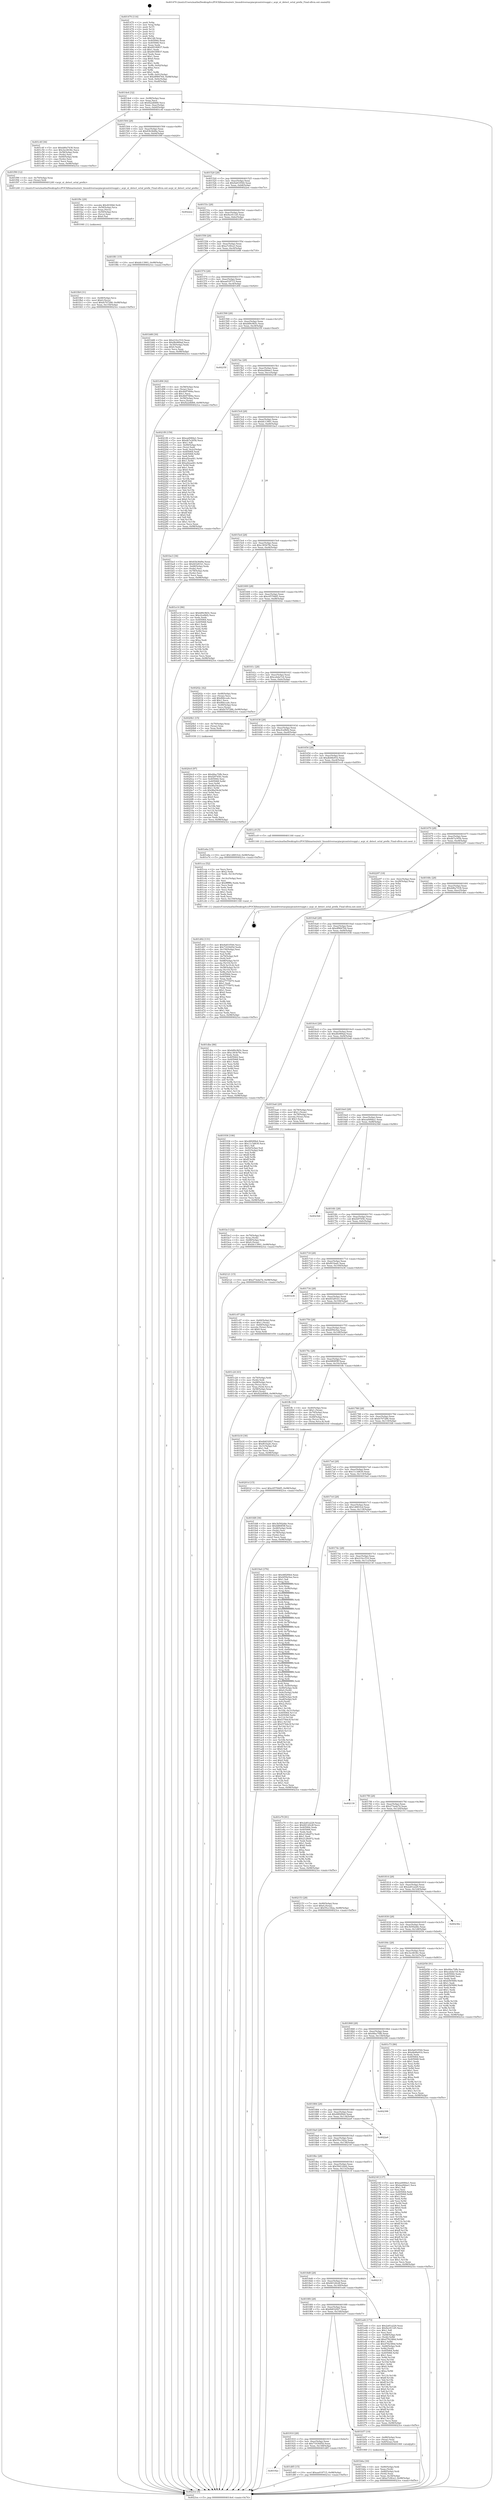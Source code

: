 digraph "0x401470" {
  label = "0x401470 (/mnt/c/Users/mathe/Desktop/tcc/POCII/binaries/extr_linuxdriversacpiacpicautstrsuppt.c_acpi_ut_detect_octal_prefix_Final-ollvm.out::main(0))"
  labelloc = "t"
  node[shape=record]

  Entry [label="",width=0.3,height=0.3,shape=circle,fillcolor=black,style=filled]
  "0x4014e4" [label="{
     0x4014e4 [32]\l
     | [instrs]\l
     &nbsp;&nbsp;0x4014e4 \<+6\>: mov -0x98(%rbp),%eax\l
     &nbsp;&nbsp;0x4014ea \<+2\>: mov %eax,%ecx\l
     &nbsp;&nbsp;0x4014ec \<+6\>: sub $0x822dfd68,%ecx\l
     &nbsp;&nbsp;0x4014f2 \<+6\>: mov %eax,-0xac(%rbp)\l
     &nbsp;&nbsp;0x4014f8 \<+6\>: mov %ecx,-0xb0(%rbp)\l
     &nbsp;&nbsp;0x4014fe \<+6\>: je 0000000000401c4f \<main+0x7df\>\l
  }"]
  "0x401c4f" [label="{
     0x401c4f [36]\l
     | [instrs]\l
     &nbsp;&nbsp;0x401c4f \<+5\>: mov $0xdd6a7438,%eax\l
     &nbsp;&nbsp;0x401c54 \<+5\>: mov $0x3ec4636c,%ecx\l
     &nbsp;&nbsp;0x401c59 \<+4\>: mov -0x58(%rbp),%rdx\l
     &nbsp;&nbsp;0x401c5d \<+2\>: mov (%rdx),%esi\l
     &nbsp;&nbsp;0x401c5f \<+4\>: mov -0x60(%rbp),%rdx\l
     &nbsp;&nbsp;0x401c63 \<+2\>: cmp (%rdx),%esi\l
     &nbsp;&nbsp;0x401c65 \<+3\>: cmovl %ecx,%eax\l
     &nbsp;&nbsp;0x401c68 \<+6\>: mov %eax,-0x98(%rbp)\l
     &nbsp;&nbsp;0x401c6e \<+5\>: jmp 00000000004023ce \<main+0xf5e\>\l
  }"]
  "0x401504" [label="{
     0x401504 [28]\l
     | [instrs]\l
     &nbsp;&nbsp;0x401504 \<+5\>: jmp 0000000000401509 \<main+0x99\>\l
     &nbsp;&nbsp;0x401509 \<+6\>: mov -0xac(%rbp),%eax\l
     &nbsp;&nbsp;0x40150f \<+5\>: sub $0x83b36d9a,%eax\l
     &nbsp;&nbsp;0x401514 \<+6\>: mov %eax,-0xb4(%rbp)\l
     &nbsp;&nbsp;0x40151a \<+6\>: je 0000000000401f90 \<main+0xb20\>\l
  }"]
  Exit [label="",width=0.3,height=0.3,shape=circle,fillcolor=black,style=filled,peripheries=2]
  "0x401f90" [label="{
     0x401f90 [12]\l
     | [instrs]\l
     &nbsp;&nbsp;0x401f90 \<+4\>: mov -0x70(%rbp),%rax\l
     &nbsp;&nbsp;0x401f94 \<+3\>: mov (%rax),%rdi\l
     &nbsp;&nbsp;0x401f97 \<+5\>: call 0000000000401240 \<acpi_ut_detect_octal_prefix\>\l
     | [calls]\l
     &nbsp;&nbsp;0x401240 \{1\} (/mnt/c/Users/mathe/Desktop/tcc/POCII/binaries/extr_linuxdriversacpiacpicautstrsuppt.c_acpi_ut_detect_octal_prefix_Final-ollvm.out::acpi_ut_detect_octal_prefix)\l
  }"]
  "0x401520" [label="{
     0x401520 [28]\l
     | [instrs]\l
     &nbsp;&nbsp;0x401520 \<+5\>: jmp 0000000000401525 \<main+0xb5\>\l
     &nbsp;&nbsp;0x401525 \<+6\>: mov -0xac(%rbp),%eax\l
     &nbsp;&nbsp;0x40152b \<+5\>: sub $0x9a810544,%eax\l
     &nbsp;&nbsp;0x401530 \<+6\>: mov %eax,-0xb8(%rbp)\l
     &nbsp;&nbsp;0x401536 \<+6\>: je 00000000004022ee \<main+0xe7e\>\l
  }"]
  "0x4020c0" [label="{
     0x4020c0 [97]\l
     | [instrs]\l
     &nbsp;&nbsp;0x4020c0 \<+5\>: mov $0x48ac70fb,%ecx\l
     &nbsp;&nbsp;0x4020c5 \<+5\>: mov $0xf29745fc,%edx\l
     &nbsp;&nbsp;0x4020ca \<+7\>: mov 0x405064,%esi\l
     &nbsp;&nbsp;0x4020d1 \<+8\>: mov 0x405068,%r8d\l
     &nbsp;&nbsp;0x4020d9 \<+3\>: mov %esi,%r9d\l
     &nbsp;&nbsp;0x4020dc \<+7\>: add $0x96a54cbf,%r9d\l
     &nbsp;&nbsp;0x4020e3 \<+4\>: sub $0x1,%r9d\l
     &nbsp;&nbsp;0x4020e7 \<+7\>: sub $0x96a54cbf,%r9d\l
     &nbsp;&nbsp;0x4020ee \<+4\>: imul %r9d,%esi\l
     &nbsp;&nbsp;0x4020f2 \<+3\>: and $0x1,%esi\l
     &nbsp;&nbsp;0x4020f5 \<+3\>: cmp $0x0,%esi\l
     &nbsp;&nbsp;0x4020f8 \<+4\>: sete %r10b\l
     &nbsp;&nbsp;0x4020fc \<+4\>: cmp $0xa,%r8d\l
     &nbsp;&nbsp;0x402100 \<+4\>: setl %r11b\l
     &nbsp;&nbsp;0x402104 \<+3\>: mov %r10b,%bl\l
     &nbsp;&nbsp;0x402107 \<+3\>: and %r11b,%bl\l
     &nbsp;&nbsp;0x40210a \<+3\>: xor %r11b,%r10b\l
     &nbsp;&nbsp;0x40210d \<+3\>: or %r10b,%bl\l
     &nbsp;&nbsp;0x402110 \<+3\>: test $0x1,%bl\l
     &nbsp;&nbsp;0x402113 \<+3\>: cmovne %edx,%ecx\l
     &nbsp;&nbsp;0x402116 \<+6\>: mov %ecx,-0x98(%rbp)\l
     &nbsp;&nbsp;0x40211c \<+5\>: jmp 00000000004023ce \<main+0xf5e\>\l
  }"]
  "0x4022ee" [label="{
     0x4022ee\l
  }", style=dashed]
  "0x40153c" [label="{
     0x40153c [28]\l
     | [instrs]\l
     &nbsp;&nbsp;0x40153c \<+5\>: jmp 0000000000401541 \<main+0xd1\>\l
     &nbsp;&nbsp;0x401541 \<+6\>: mov -0xac(%rbp),%eax\l
     &nbsp;&nbsp;0x401547 \<+5\>: sub $0x9ec911d5,%eax\l
     &nbsp;&nbsp;0x40154c \<+6\>: mov %eax,-0xbc(%rbp)\l
     &nbsp;&nbsp;0x401552 \<+6\>: je 0000000000401f81 \<main+0xb11\>\l
  }"]
  "0x40201d" [label="{
     0x40201d [15]\l
     | [instrs]\l
     &nbsp;&nbsp;0x40201d \<+10\>: movl $0xc6570b85,-0x98(%rbp)\l
     &nbsp;&nbsp;0x402027 \<+5\>: jmp 00000000004023ce \<main+0xf5e\>\l
  }"]
  "0x401f81" [label="{
     0x401f81 [15]\l
     | [instrs]\l
     &nbsp;&nbsp;0x401f81 \<+10\>: movl $0xbfc13901,-0x98(%rbp)\l
     &nbsp;&nbsp;0x401f8b \<+5\>: jmp 00000000004023ce \<main+0xf5e\>\l
  }"]
  "0x401558" [label="{
     0x401558 [28]\l
     | [instrs]\l
     &nbsp;&nbsp;0x401558 \<+5\>: jmp 000000000040155d \<main+0xed\>\l
     &nbsp;&nbsp;0x40155d \<+6\>: mov -0xac(%rbp),%eax\l
     &nbsp;&nbsp;0x401563 \<+5\>: sub $0xa7c0fca3,%eax\l
     &nbsp;&nbsp;0x401568 \<+6\>: mov %eax,-0xc0(%rbp)\l
     &nbsp;&nbsp;0x40156e \<+6\>: je 0000000000401b88 \<main+0x718\>\l
  }"]
  "0x401fb9" [label="{
     0x401fb9 [31]\l
     | [instrs]\l
     &nbsp;&nbsp;0x401fb9 \<+4\>: mov -0x48(%rbp),%rcx\l
     &nbsp;&nbsp;0x401fbd \<+6\>: movl $0x0,(%rcx)\l
     &nbsp;&nbsp;0x401fc3 \<+10\>: movl $0xfe707286,-0x98(%rbp)\l
     &nbsp;&nbsp;0x401fcd \<+6\>: mov %eax,-0x154(%rbp)\l
     &nbsp;&nbsp;0x401fd3 \<+5\>: jmp 00000000004023ce \<main+0xf5e\>\l
  }"]
  "0x401b88" [label="{
     0x401b88 [30]\l
     | [instrs]\l
     &nbsp;&nbsp;0x401b88 \<+5\>: mov $0x210cc510,%eax\l
     &nbsp;&nbsp;0x401b8d \<+5\>: mov $0xdfe989ad,%ecx\l
     &nbsp;&nbsp;0x401b92 \<+3\>: mov -0x30(%rbp),%edx\l
     &nbsp;&nbsp;0x401b95 \<+3\>: cmp $0x0,%edx\l
     &nbsp;&nbsp;0x401b98 \<+3\>: cmove %ecx,%eax\l
     &nbsp;&nbsp;0x401b9b \<+6\>: mov %eax,-0x98(%rbp)\l
     &nbsp;&nbsp;0x401ba1 \<+5\>: jmp 00000000004023ce \<main+0xf5e\>\l
  }"]
  "0x401574" [label="{
     0x401574 [28]\l
     | [instrs]\l
     &nbsp;&nbsp;0x401574 \<+5\>: jmp 0000000000401579 \<main+0x109\>\l
     &nbsp;&nbsp;0x401579 \<+6\>: mov -0xac(%rbp),%eax\l
     &nbsp;&nbsp;0x40157f \<+5\>: sub $0xaa018715,%eax\l
     &nbsp;&nbsp;0x401584 \<+6\>: mov %eax,-0xc4(%rbp)\l
     &nbsp;&nbsp;0x40158a \<+6\>: je 0000000000401d94 \<main+0x924\>\l
  }"]
  "0x401f9c" [label="{
     0x401f9c [29]\l
     | [instrs]\l
     &nbsp;&nbsp;0x401f9c \<+10\>: movabs $0x4030b6,%rdi\l
     &nbsp;&nbsp;0x401fa6 \<+4\>: mov -0x50(%rbp),%rcx\l
     &nbsp;&nbsp;0x401faa \<+2\>: mov %eax,(%rcx)\l
     &nbsp;&nbsp;0x401fac \<+4\>: mov -0x50(%rbp),%rcx\l
     &nbsp;&nbsp;0x401fb0 \<+2\>: mov (%rcx),%esi\l
     &nbsp;&nbsp;0x401fb2 \<+2\>: mov $0x0,%al\l
     &nbsp;&nbsp;0x401fb4 \<+5\>: call 0000000000401040 \<printf@plt\>\l
     | [calls]\l
     &nbsp;&nbsp;0x401040 \{1\} (unknown)\l
  }"]
  "0x401d94" [label="{
     0x401d94 [42]\l
     | [instrs]\l
     &nbsp;&nbsp;0x401d94 \<+4\>: mov -0x58(%rbp),%rax\l
     &nbsp;&nbsp;0x401d98 \<+2\>: mov (%rax),%ecx\l
     &nbsp;&nbsp;0x401d9a \<+6\>: sub $0x4b97484a,%ecx\l
     &nbsp;&nbsp;0x401da0 \<+3\>: add $0x1,%ecx\l
     &nbsp;&nbsp;0x401da3 \<+6\>: add $0x4b97484a,%ecx\l
     &nbsp;&nbsp;0x401da9 \<+4\>: mov -0x58(%rbp),%rax\l
     &nbsp;&nbsp;0x401dad \<+2\>: mov %ecx,(%rax)\l
     &nbsp;&nbsp;0x401daf \<+10\>: movl $0x822dfd68,-0x98(%rbp)\l
     &nbsp;&nbsp;0x401db9 \<+5\>: jmp 00000000004023ce \<main+0xf5e\>\l
  }"]
  "0x401590" [label="{
     0x401590 [28]\l
     | [instrs]\l
     &nbsp;&nbsp;0x401590 \<+5\>: jmp 0000000000401595 \<main+0x125\>\l
     &nbsp;&nbsp;0x401595 \<+6\>: mov -0xac(%rbp),%eax\l
     &nbsp;&nbsp;0x40159b \<+5\>: sub $0xb89c9b5c,%eax\l
     &nbsp;&nbsp;0x4015a0 \<+6\>: mov %eax,-0xc8(%rbp)\l
     &nbsp;&nbsp;0x4015a6 \<+6\>: je 000000000040235f \<main+0xeef\>\l
  }"]
  "0x40192c" [label="{
     0x40192c\l
  }", style=dashed]
  "0x40235f" [label="{
     0x40235f\l
  }", style=dashed]
  "0x4015ac" [label="{
     0x4015ac [28]\l
     | [instrs]\l
     &nbsp;&nbsp;0x4015ac \<+5\>: jmp 00000000004015b1 \<main+0x141\>\l
     &nbsp;&nbsp;0x4015b1 \<+6\>: mov -0xac(%rbp),%eax\l
     &nbsp;&nbsp;0x4015b7 \<+5\>: sub $0xba28dae1,%eax\l
     &nbsp;&nbsp;0x4015bc \<+6\>: mov %eax,-0xcc(%rbp)\l
     &nbsp;&nbsp;0x4015c2 \<+6\>: je 00000000004021f8 \<main+0xd88\>\l
  }"]
  "0x401d85" [label="{
     0x401d85 [15]\l
     | [instrs]\l
     &nbsp;&nbsp;0x401d85 \<+10\>: movl $0xaa018715,-0x98(%rbp)\l
     &nbsp;&nbsp;0x401d8f \<+5\>: jmp 00000000004023ce \<main+0xf5e\>\l
  }"]
  "0x4021f8" [label="{
     0x4021f8 [159]\l
     | [instrs]\l
     &nbsp;&nbsp;0x4021f8 \<+5\>: mov $0xea0084a1,%eax\l
     &nbsp;&nbsp;0x4021fd \<+5\>: mov $0xdb7a305b,%ecx\l
     &nbsp;&nbsp;0x402202 \<+2\>: mov $0x1,%dl\l
     &nbsp;&nbsp;0x402204 \<+7\>: mov -0x90(%rbp),%rsi\l
     &nbsp;&nbsp;0x40220b \<+2\>: mov (%rsi),%edi\l
     &nbsp;&nbsp;0x40220d \<+3\>: mov %edi,-0x2c(%rbp)\l
     &nbsp;&nbsp;0x402210 \<+7\>: mov 0x405064,%edi\l
     &nbsp;&nbsp;0x402217 \<+8\>: mov 0x405068,%r8d\l
     &nbsp;&nbsp;0x40221f \<+3\>: mov %edi,%r9d\l
     &nbsp;&nbsp;0x402222 \<+7\>: sub $0xaf2ead41,%r9d\l
     &nbsp;&nbsp;0x402229 \<+4\>: sub $0x1,%r9d\l
     &nbsp;&nbsp;0x40222d \<+7\>: add $0xaf2ead41,%r9d\l
     &nbsp;&nbsp;0x402234 \<+4\>: imul %r9d,%edi\l
     &nbsp;&nbsp;0x402238 \<+3\>: and $0x1,%edi\l
     &nbsp;&nbsp;0x40223b \<+3\>: cmp $0x0,%edi\l
     &nbsp;&nbsp;0x40223e \<+4\>: sete %r10b\l
     &nbsp;&nbsp;0x402242 \<+4\>: cmp $0xa,%r8d\l
     &nbsp;&nbsp;0x402246 \<+4\>: setl %r11b\l
     &nbsp;&nbsp;0x40224a \<+3\>: mov %r10b,%bl\l
     &nbsp;&nbsp;0x40224d \<+3\>: xor $0xff,%bl\l
     &nbsp;&nbsp;0x402250 \<+3\>: mov %r11b,%r14b\l
     &nbsp;&nbsp;0x402253 \<+4\>: xor $0xff,%r14b\l
     &nbsp;&nbsp;0x402257 \<+3\>: xor $0x0,%dl\l
     &nbsp;&nbsp;0x40225a \<+3\>: mov %bl,%r15b\l
     &nbsp;&nbsp;0x40225d \<+4\>: and $0x0,%r15b\l
     &nbsp;&nbsp;0x402261 \<+3\>: and %dl,%r10b\l
     &nbsp;&nbsp;0x402264 \<+3\>: mov %r14b,%r12b\l
     &nbsp;&nbsp;0x402267 \<+4\>: and $0x0,%r12b\l
     &nbsp;&nbsp;0x40226b \<+3\>: and %dl,%r11b\l
     &nbsp;&nbsp;0x40226e \<+3\>: or %r10b,%r15b\l
     &nbsp;&nbsp;0x402271 \<+3\>: or %r11b,%r12b\l
     &nbsp;&nbsp;0x402274 \<+3\>: xor %r12b,%r15b\l
     &nbsp;&nbsp;0x402277 \<+3\>: or %r14b,%bl\l
     &nbsp;&nbsp;0x40227a \<+3\>: xor $0xff,%bl\l
     &nbsp;&nbsp;0x40227d \<+3\>: or $0x0,%dl\l
     &nbsp;&nbsp;0x402280 \<+2\>: and %dl,%bl\l
     &nbsp;&nbsp;0x402282 \<+3\>: or %bl,%r15b\l
     &nbsp;&nbsp;0x402285 \<+4\>: test $0x1,%r15b\l
     &nbsp;&nbsp;0x402289 \<+3\>: cmovne %ecx,%eax\l
     &nbsp;&nbsp;0x40228c \<+6\>: mov %eax,-0x98(%rbp)\l
     &nbsp;&nbsp;0x402292 \<+5\>: jmp 00000000004023ce \<main+0xf5e\>\l
  }"]
  "0x4015c8" [label="{
     0x4015c8 [28]\l
     | [instrs]\l
     &nbsp;&nbsp;0x4015c8 \<+5\>: jmp 00000000004015cd \<main+0x15d\>\l
     &nbsp;&nbsp;0x4015cd \<+6\>: mov -0xac(%rbp),%eax\l
     &nbsp;&nbsp;0x4015d3 \<+5\>: sub $0xbfc13901,%eax\l
     &nbsp;&nbsp;0x4015d8 \<+6\>: mov %eax,-0xd0(%rbp)\l
     &nbsp;&nbsp;0x4015de \<+6\>: je 0000000000401be3 \<main+0x773\>\l
  }"]
  "0x401d02" [label="{
     0x401d02 [131]\l
     | [instrs]\l
     &nbsp;&nbsp;0x401d02 \<+5\>: mov $0x9a810544,%ecx\l
     &nbsp;&nbsp;0x401d07 \<+5\>: mov $0x71630d5d,%edx\l
     &nbsp;&nbsp;0x401d0c \<+6\>: mov -0x150(%rbp),%esi\l
     &nbsp;&nbsp;0x401d12 \<+3\>: imul %eax,%esi\l
     &nbsp;&nbsp;0x401d15 \<+3\>: mov %sil,%r8b\l
     &nbsp;&nbsp;0x401d18 \<+4\>: mov -0x70(%rbp),%r9\l
     &nbsp;&nbsp;0x401d1c \<+3\>: mov (%r9),%r9\l
     &nbsp;&nbsp;0x401d1f \<+4\>: mov -0x68(%rbp),%r10\l
     &nbsp;&nbsp;0x401d23 \<+3\>: movslq (%r10),%r10\l
     &nbsp;&nbsp;0x401d26 \<+4\>: mov (%r9,%r10,8),%r9\l
     &nbsp;&nbsp;0x401d2a \<+4\>: mov -0x58(%rbp),%r10\l
     &nbsp;&nbsp;0x401d2e \<+3\>: movslq (%r10),%r10\l
     &nbsp;&nbsp;0x401d31 \<+4\>: mov %r8b,(%r9,%r10,1)\l
     &nbsp;&nbsp;0x401d35 \<+7\>: mov 0x405064,%eax\l
     &nbsp;&nbsp;0x401d3c \<+7\>: mov 0x405068,%esi\l
     &nbsp;&nbsp;0x401d43 \<+2\>: mov %eax,%edi\l
     &nbsp;&nbsp;0x401d45 \<+6\>: add $0x27775975,%edi\l
     &nbsp;&nbsp;0x401d4b \<+3\>: sub $0x1,%edi\l
     &nbsp;&nbsp;0x401d4e \<+6\>: sub $0x27775975,%edi\l
     &nbsp;&nbsp;0x401d54 \<+3\>: imul %edi,%eax\l
     &nbsp;&nbsp;0x401d57 \<+3\>: and $0x1,%eax\l
     &nbsp;&nbsp;0x401d5a \<+3\>: cmp $0x0,%eax\l
     &nbsp;&nbsp;0x401d5d \<+4\>: sete %r8b\l
     &nbsp;&nbsp;0x401d61 \<+3\>: cmp $0xa,%esi\l
     &nbsp;&nbsp;0x401d64 \<+4\>: setl %r11b\l
     &nbsp;&nbsp;0x401d68 \<+3\>: mov %r8b,%bl\l
     &nbsp;&nbsp;0x401d6b \<+3\>: and %r11b,%bl\l
     &nbsp;&nbsp;0x401d6e \<+3\>: xor %r11b,%r8b\l
     &nbsp;&nbsp;0x401d71 \<+3\>: or %r8b,%bl\l
     &nbsp;&nbsp;0x401d74 \<+3\>: test $0x1,%bl\l
     &nbsp;&nbsp;0x401d77 \<+3\>: cmovne %edx,%ecx\l
     &nbsp;&nbsp;0x401d7a \<+6\>: mov %ecx,-0x98(%rbp)\l
     &nbsp;&nbsp;0x401d80 \<+5\>: jmp 00000000004023ce \<main+0xf5e\>\l
  }"]
  "0x401be3" [label="{
     0x401be3 [36]\l
     | [instrs]\l
     &nbsp;&nbsp;0x401be3 \<+5\>: mov $0x83b36d9a,%eax\l
     &nbsp;&nbsp;0x401be8 \<+5\>: mov $0xfd3281b1,%ecx\l
     &nbsp;&nbsp;0x401bed \<+4\>: mov -0x68(%rbp),%rdx\l
     &nbsp;&nbsp;0x401bf1 \<+2\>: mov (%rdx),%esi\l
     &nbsp;&nbsp;0x401bf3 \<+4\>: mov -0x78(%rbp),%rdx\l
     &nbsp;&nbsp;0x401bf7 \<+2\>: cmp (%rdx),%esi\l
     &nbsp;&nbsp;0x401bf9 \<+3\>: cmovl %ecx,%eax\l
     &nbsp;&nbsp;0x401bfc \<+6\>: mov %eax,-0x98(%rbp)\l
     &nbsp;&nbsp;0x401c02 \<+5\>: jmp 00000000004023ce \<main+0xf5e\>\l
  }"]
  "0x4015e4" [label="{
     0x4015e4 [28]\l
     | [instrs]\l
     &nbsp;&nbsp;0x4015e4 \<+5\>: jmp 00000000004015e9 \<main+0x179\>\l
     &nbsp;&nbsp;0x4015e9 \<+6\>: mov -0xac(%rbp),%eax\l
     &nbsp;&nbsp;0x4015ef \<+5\>: sub $0xc383b78c,%eax\l
     &nbsp;&nbsp;0x4015f4 \<+6\>: mov %eax,-0xd4(%rbp)\l
     &nbsp;&nbsp;0x4015fa \<+6\>: je 0000000000401e14 \<main+0x9a4\>\l
  }"]
  "0x401cce" [label="{
     0x401cce [52]\l
     | [instrs]\l
     &nbsp;&nbsp;0x401cce \<+2\>: xor %ecx,%ecx\l
     &nbsp;&nbsp;0x401cd0 \<+5\>: mov $0x2,%edx\l
     &nbsp;&nbsp;0x401cd5 \<+6\>: mov %edx,-0x14c(%rbp)\l
     &nbsp;&nbsp;0x401cdb \<+1\>: cltd\l
     &nbsp;&nbsp;0x401cdc \<+6\>: mov -0x14c(%rbp),%esi\l
     &nbsp;&nbsp;0x401ce2 \<+2\>: idiv %esi\l
     &nbsp;&nbsp;0x401ce4 \<+6\>: imul $0xfffffffe,%edx,%edx\l
     &nbsp;&nbsp;0x401cea \<+2\>: mov %ecx,%edi\l
     &nbsp;&nbsp;0x401cec \<+2\>: sub %edx,%edi\l
     &nbsp;&nbsp;0x401cee \<+2\>: mov %ecx,%edx\l
     &nbsp;&nbsp;0x401cf0 \<+3\>: sub $0x1,%edx\l
     &nbsp;&nbsp;0x401cf3 \<+2\>: add %edx,%edi\l
     &nbsp;&nbsp;0x401cf5 \<+2\>: sub %edi,%ecx\l
     &nbsp;&nbsp;0x401cf7 \<+6\>: mov %ecx,-0x150(%rbp)\l
     &nbsp;&nbsp;0x401cfd \<+5\>: call 0000000000401160 \<next_i\>\l
     | [calls]\l
     &nbsp;&nbsp;0x401160 \{1\} (/mnt/c/Users/mathe/Desktop/tcc/POCII/binaries/extr_linuxdriversacpiacpicautstrsuppt.c_acpi_ut_detect_octal_prefix_Final-ollvm.out::next_i)\l
  }"]
  "0x401e14" [label="{
     0x401e14 [86]\l
     | [instrs]\l
     &nbsp;&nbsp;0x401e14 \<+5\>: mov $0xb89c9b5c,%eax\l
     &nbsp;&nbsp;0x401e19 \<+5\>: mov $0xcfca9bf2,%ecx\l
     &nbsp;&nbsp;0x401e1e \<+2\>: xor %edx,%edx\l
     &nbsp;&nbsp;0x401e20 \<+7\>: mov 0x405064,%esi\l
     &nbsp;&nbsp;0x401e27 \<+7\>: mov 0x405068,%edi\l
     &nbsp;&nbsp;0x401e2e \<+3\>: sub $0x1,%edx\l
     &nbsp;&nbsp;0x401e31 \<+3\>: mov %esi,%r8d\l
     &nbsp;&nbsp;0x401e34 \<+3\>: add %edx,%r8d\l
     &nbsp;&nbsp;0x401e37 \<+4\>: imul %r8d,%esi\l
     &nbsp;&nbsp;0x401e3b \<+3\>: and $0x1,%esi\l
     &nbsp;&nbsp;0x401e3e \<+3\>: cmp $0x0,%esi\l
     &nbsp;&nbsp;0x401e41 \<+4\>: sete %r9b\l
     &nbsp;&nbsp;0x401e45 \<+3\>: cmp $0xa,%edi\l
     &nbsp;&nbsp;0x401e48 \<+4\>: setl %r10b\l
     &nbsp;&nbsp;0x401e4c \<+3\>: mov %r9b,%r11b\l
     &nbsp;&nbsp;0x401e4f \<+3\>: and %r10b,%r11b\l
     &nbsp;&nbsp;0x401e52 \<+3\>: xor %r10b,%r9b\l
     &nbsp;&nbsp;0x401e55 \<+3\>: or %r9b,%r11b\l
     &nbsp;&nbsp;0x401e58 \<+4\>: test $0x1,%r11b\l
     &nbsp;&nbsp;0x401e5c \<+3\>: cmovne %ecx,%eax\l
     &nbsp;&nbsp;0x401e5f \<+6\>: mov %eax,-0x98(%rbp)\l
     &nbsp;&nbsp;0x401e65 \<+5\>: jmp 00000000004023ce \<main+0xf5e\>\l
  }"]
  "0x401600" [label="{
     0x401600 [28]\l
     | [instrs]\l
     &nbsp;&nbsp;0x401600 \<+5\>: jmp 0000000000401605 \<main+0x195\>\l
     &nbsp;&nbsp;0x401605 \<+6\>: mov -0xac(%rbp),%eax\l
     &nbsp;&nbsp;0x40160b \<+5\>: sub $0xc6570b85,%eax\l
     &nbsp;&nbsp;0x401610 \<+6\>: mov %eax,-0xd8(%rbp)\l
     &nbsp;&nbsp;0x401616 \<+6\>: je 000000000040202c \<main+0xbbc\>\l
  }"]
  "0x401c24" [label="{
     0x401c24 [43]\l
     | [instrs]\l
     &nbsp;&nbsp;0x401c24 \<+4\>: mov -0x70(%rbp),%rdi\l
     &nbsp;&nbsp;0x401c28 \<+3\>: mov (%rdi),%rdi\l
     &nbsp;&nbsp;0x401c2b \<+4\>: mov -0x68(%rbp),%rcx\l
     &nbsp;&nbsp;0x401c2f \<+3\>: movslq (%rcx),%rcx\l
     &nbsp;&nbsp;0x401c32 \<+4\>: mov %rax,(%rdi,%rcx,8)\l
     &nbsp;&nbsp;0x401c36 \<+4\>: mov -0x58(%rbp),%rax\l
     &nbsp;&nbsp;0x401c3a \<+6\>: movl $0x0,(%rax)\l
     &nbsp;&nbsp;0x401c40 \<+10\>: movl $0x822dfd68,-0x98(%rbp)\l
     &nbsp;&nbsp;0x401c4a \<+5\>: jmp 00000000004023ce \<main+0xf5e\>\l
  }"]
  "0x40202c" [label="{
     0x40202c [42]\l
     | [instrs]\l
     &nbsp;&nbsp;0x40202c \<+4\>: mov -0x48(%rbp),%rax\l
     &nbsp;&nbsp;0x402030 \<+2\>: mov (%rax),%ecx\l
     &nbsp;&nbsp;0x402032 \<+6\>: add $0x8fdcca4c,%ecx\l
     &nbsp;&nbsp;0x402038 \<+3\>: add $0x1,%ecx\l
     &nbsp;&nbsp;0x40203b \<+6\>: sub $0x8fdcca4c,%ecx\l
     &nbsp;&nbsp;0x402041 \<+4\>: mov -0x48(%rbp),%rax\l
     &nbsp;&nbsp;0x402045 \<+2\>: mov %ecx,(%rax)\l
     &nbsp;&nbsp;0x402047 \<+10\>: movl $0xfe707286,-0x98(%rbp)\l
     &nbsp;&nbsp;0x402051 \<+5\>: jmp 00000000004023ce \<main+0xf5e\>\l
  }"]
  "0x40161c" [label="{
     0x40161c [28]\l
     | [instrs]\l
     &nbsp;&nbsp;0x40161c \<+5\>: jmp 0000000000401621 \<main+0x1b1\>\l
     &nbsp;&nbsp;0x401621 \<+6\>: mov -0xac(%rbp),%eax\l
     &nbsp;&nbsp;0x401627 \<+5\>: sub $0xcebda7c6,%eax\l
     &nbsp;&nbsp;0x40162c \<+6\>: mov %eax,-0xdc(%rbp)\l
     &nbsp;&nbsp;0x401632 \<+6\>: je 00000000004020b1 \<main+0xc41\>\l
  }"]
  "0x401bc3" [label="{
     0x401bc3 [32]\l
     | [instrs]\l
     &nbsp;&nbsp;0x401bc3 \<+4\>: mov -0x70(%rbp),%rdi\l
     &nbsp;&nbsp;0x401bc7 \<+3\>: mov %rax,(%rdi)\l
     &nbsp;&nbsp;0x401bca \<+4\>: mov -0x68(%rbp),%rax\l
     &nbsp;&nbsp;0x401bce \<+6\>: movl $0x0,(%rax)\l
     &nbsp;&nbsp;0x401bd4 \<+10\>: movl $0xbfc13901,-0x98(%rbp)\l
     &nbsp;&nbsp;0x401bde \<+5\>: jmp 00000000004023ce \<main+0xf5e\>\l
  }"]
  "0x4020b1" [label="{
     0x4020b1 [15]\l
     | [instrs]\l
     &nbsp;&nbsp;0x4020b1 \<+4\>: mov -0x70(%rbp),%rax\l
     &nbsp;&nbsp;0x4020b5 \<+3\>: mov (%rax),%rax\l
     &nbsp;&nbsp;0x4020b8 \<+3\>: mov %rax,%rdi\l
     &nbsp;&nbsp;0x4020bb \<+5\>: call 0000000000401030 \<free@plt\>\l
     | [calls]\l
     &nbsp;&nbsp;0x401030 \{1\} (unknown)\l
  }"]
  "0x401638" [label="{
     0x401638 [28]\l
     | [instrs]\l
     &nbsp;&nbsp;0x401638 \<+5\>: jmp 000000000040163d \<main+0x1cd\>\l
     &nbsp;&nbsp;0x40163d \<+6\>: mov -0xac(%rbp),%eax\l
     &nbsp;&nbsp;0x401643 \<+5\>: sub $0xcfca9bf2,%eax\l
     &nbsp;&nbsp;0x401648 \<+6\>: mov %eax,-0xe0(%rbp)\l
     &nbsp;&nbsp;0x40164e \<+6\>: je 0000000000401e6a \<main+0x9fa\>\l
  }"]
  "0x401b6a" [label="{
     0x401b6a [30]\l
     | [instrs]\l
     &nbsp;&nbsp;0x401b6a \<+4\>: mov -0x80(%rbp),%rdi\l
     &nbsp;&nbsp;0x401b6e \<+2\>: mov %eax,(%rdi)\l
     &nbsp;&nbsp;0x401b70 \<+4\>: mov -0x80(%rbp),%rdi\l
     &nbsp;&nbsp;0x401b74 \<+2\>: mov (%rdi),%eax\l
     &nbsp;&nbsp;0x401b76 \<+3\>: mov %eax,-0x30(%rbp)\l
     &nbsp;&nbsp;0x401b79 \<+10\>: movl $0xa7c0fca3,-0x98(%rbp)\l
     &nbsp;&nbsp;0x401b83 \<+5\>: jmp 00000000004023ce \<main+0xf5e\>\l
  }"]
  "0x401e6a" [label="{
     0x401e6a [15]\l
     | [instrs]\l
     &nbsp;&nbsp;0x401e6a \<+10\>: movl $0x1d681fcd,-0x98(%rbp)\l
     &nbsp;&nbsp;0x401e74 \<+5\>: jmp 00000000004023ce \<main+0xf5e\>\l
  }"]
  "0x401654" [label="{
     0x401654 [28]\l
     | [instrs]\l
     &nbsp;&nbsp;0x401654 \<+5\>: jmp 0000000000401659 \<main+0x1e9\>\l
     &nbsp;&nbsp;0x401659 \<+6\>: mov -0xac(%rbp),%eax\l
     &nbsp;&nbsp;0x40165f \<+5\>: sub $0xdb48e91b,%eax\l
     &nbsp;&nbsp;0x401664 \<+6\>: mov %eax,-0xe4(%rbp)\l
     &nbsp;&nbsp;0x40166a \<+6\>: je 0000000000401cc9 \<main+0x859\>\l
  }"]
  "0x401910" [label="{
     0x401910 [28]\l
     | [instrs]\l
     &nbsp;&nbsp;0x401910 \<+5\>: jmp 0000000000401915 \<main+0x4a5\>\l
     &nbsp;&nbsp;0x401915 \<+6\>: mov -0xac(%rbp),%eax\l
     &nbsp;&nbsp;0x40191b \<+5\>: sub $0x71630d5d,%eax\l
     &nbsp;&nbsp;0x401920 \<+6\>: mov %eax,-0x148(%rbp)\l
     &nbsp;&nbsp;0x401926 \<+6\>: je 0000000000401d85 \<main+0x915\>\l
  }"]
  "0x401cc9" [label="{
     0x401cc9 [5]\l
     | [instrs]\l
     &nbsp;&nbsp;0x401cc9 \<+5\>: call 0000000000401160 \<next_i\>\l
     | [calls]\l
     &nbsp;&nbsp;0x401160 \{1\} (/mnt/c/Users/mathe/Desktop/tcc/POCII/binaries/extr_linuxdriversacpiacpicautstrsuppt.c_acpi_ut_detect_octal_prefix_Final-ollvm.out::next_i)\l
  }"]
  "0x401670" [label="{
     0x401670 [28]\l
     | [instrs]\l
     &nbsp;&nbsp;0x401670 \<+5\>: jmp 0000000000401675 \<main+0x205\>\l
     &nbsp;&nbsp;0x401675 \<+6\>: mov -0xac(%rbp),%eax\l
     &nbsp;&nbsp;0x40167b \<+5\>: sub $0xdb7a305b,%eax\l
     &nbsp;&nbsp;0x401680 \<+6\>: mov %eax,-0xe8(%rbp)\l
     &nbsp;&nbsp;0x401686 \<+6\>: je 0000000000402297 \<main+0xe27\>\l
  }"]
  "0x401b57" [label="{
     0x401b57 [19]\l
     | [instrs]\l
     &nbsp;&nbsp;0x401b57 \<+7\>: mov -0x88(%rbp),%rax\l
     &nbsp;&nbsp;0x401b5e \<+3\>: mov (%rax),%rax\l
     &nbsp;&nbsp;0x401b61 \<+4\>: mov 0x8(%rax),%rdi\l
     &nbsp;&nbsp;0x401b65 \<+5\>: call 0000000000401060 \<atoi@plt\>\l
     | [calls]\l
     &nbsp;&nbsp;0x401060 \{1\} (unknown)\l
  }"]
  "0x402297" [label="{
     0x402297 [18]\l
     | [instrs]\l
     &nbsp;&nbsp;0x402297 \<+3\>: mov -0x2c(%rbp),%eax\l
     &nbsp;&nbsp;0x40229a \<+4\>: lea -0x28(%rbp),%rsp\l
     &nbsp;&nbsp;0x40229e \<+1\>: pop %rbx\l
     &nbsp;&nbsp;0x40229f \<+2\>: pop %r12\l
     &nbsp;&nbsp;0x4022a1 \<+2\>: pop %r13\l
     &nbsp;&nbsp;0x4022a3 \<+2\>: pop %r14\l
     &nbsp;&nbsp;0x4022a5 \<+2\>: pop %r15\l
     &nbsp;&nbsp;0x4022a7 \<+1\>: pop %rbp\l
     &nbsp;&nbsp;0x4022a8 \<+1\>: ret\l
  }"]
  "0x40168c" [label="{
     0x40168c [28]\l
     | [instrs]\l
     &nbsp;&nbsp;0x40168c \<+5\>: jmp 0000000000401691 \<main+0x221\>\l
     &nbsp;&nbsp;0x401691 \<+6\>: mov -0xac(%rbp),%eax\l
     &nbsp;&nbsp;0x401697 \<+5\>: sub $0xdd6a7438,%eax\l
     &nbsp;&nbsp;0x40169c \<+6\>: mov %eax,-0xec(%rbp)\l
     &nbsp;&nbsp;0x4016a2 \<+6\>: je 0000000000401dbe \<main+0x94e\>\l
  }"]
  "0x4018f4" [label="{
     0x4018f4 [28]\l
     | [instrs]\l
     &nbsp;&nbsp;0x4018f4 \<+5\>: jmp 00000000004018f9 \<main+0x489\>\l
     &nbsp;&nbsp;0x4018f9 \<+6\>: mov -0xac(%rbp),%eax\l
     &nbsp;&nbsp;0x4018ff \<+5\>: sub $0x6b832927,%eax\l
     &nbsp;&nbsp;0x401904 \<+6\>: mov %eax,-0x144(%rbp)\l
     &nbsp;&nbsp;0x40190a \<+6\>: je 0000000000401b57 \<main+0x6e7\>\l
  }"]
  "0x401dbe" [label="{
     0x401dbe [86]\l
     | [instrs]\l
     &nbsp;&nbsp;0x401dbe \<+5\>: mov $0xb89c9b5c,%eax\l
     &nbsp;&nbsp;0x401dc3 \<+5\>: mov $0xc383b78c,%ecx\l
     &nbsp;&nbsp;0x401dc8 \<+2\>: xor %edx,%edx\l
     &nbsp;&nbsp;0x401dca \<+7\>: mov 0x405064,%esi\l
     &nbsp;&nbsp;0x401dd1 \<+7\>: mov 0x405068,%edi\l
     &nbsp;&nbsp;0x401dd8 \<+3\>: sub $0x1,%edx\l
     &nbsp;&nbsp;0x401ddb \<+3\>: mov %esi,%r8d\l
     &nbsp;&nbsp;0x401dde \<+3\>: add %edx,%r8d\l
     &nbsp;&nbsp;0x401de1 \<+4\>: imul %r8d,%esi\l
     &nbsp;&nbsp;0x401de5 \<+3\>: and $0x1,%esi\l
     &nbsp;&nbsp;0x401de8 \<+3\>: cmp $0x0,%esi\l
     &nbsp;&nbsp;0x401deb \<+4\>: sete %r9b\l
     &nbsp;&nbsp;0x401def \<+3\>: cmp $0xa,%edi\l
     &nbsp;&nbsp;0x401df2 \<+4\>: setl %r10b\l
     &nbsp;&nbsp;0x401df6 \<+3\>: mov %r9b,%r11b\l
     &nbsp;&nbsp;0x401df9 \<+3\>: and %r10b,%r11b\l
     &nbsp;&nbsp;0x401dfc \<+3\>: xor %r10b,%r9b\l
     &nbsp;&nbsp;0x401dff \<+3\>: or %r9b,%r11b\l
     &nbsp;&nbsp;0x401e02 \<+4\>: test $0x1,%r11b\l
     &nbsp;&nbsp;0x401e06 \<+3\>: cmovne %ecx,%eax\l
     &nbsp;&nbsp;0x401e09 \<+6\>: mov %eax,-0x98(%rbp)\l
     &nbsp;&nbsp;0x401e0f \<+5\>: jmp 00000000004023ce \<main+0xf5e\>\l
  }"]
  "0x4016a8" [label="{
     0x4016a8 [28]\l
     | [instrs]\l
     &nbsp;&nbsp;0x4016a8 \<+5\>: jmp 00000000004016ad \<main+0x23d\>\l
     &nbsp;&nbsp;0x4016ad \<+6\>: mov -0xac(%rbp),%eax\l
     &nbsp;&nbsp;0x4016b3 \<+5\>: sub $0xdf984764,%eax\l
     &nbsp;&nbsp;0x4016b8 \<+6\>: mov %eax,-0xf0(%rbp)\l
     &nbsp;&nbsp;0x4016be \<+6\>: je 0000000000401936 \<main+0x4c6\>\l
  }"]
  "0x401ed4" [label="{
     0x401ed4 [173]\l
     | [instrs]\l
     &nbsp;&nbsp;0x401ed4 \<+5\>: mov $0x2a81a229,%eax\l
     &nbsp;&nbsp;0x401ed9 \<+5\>: mov $0x9ec911d5,%ecx\l
     &nbsp;&nbsp;0x401ede \<+2\>: mov $0x1,%dl\l
     &nbsp;&nbsp;0x401ee0 \<+2\>: xor %esi,%esi\l
     &nbsp;&nbsp;0x401ee2 \<+4\>: mov -0x68(%rbp),%rdi\l
     &nbsp;&nbsp;0x401ee6 \<+3\>: mov (%rdi),%r8d\l
     &nbsp;&nbsp;0x401ee9 \<+7\>: add $0x4792380d,%r8d\l
     &nbsp;&nbsp;0x401ef0 \<+4\>: add $0x1,%r8d\l
     &nbsp;&nbsp;0x401ef4 \<+7\>: sub $0x4792380d,%r8d\l
     &nbsp;&nbsp;0x401efb \<+4\>: mov -0x68(%rbp),%rdi\l
     &nbsp;&nbsp;0x401eff \<+3\>: mov %r8d,(%rdi)\l
     &nbsp;&nbsp;0x401f02 \<+8\>: mov 0x405064,%r8d\l
     &nbsp;&nbsp;0x401f0a \<+8\>: mov 0x405068,%r9d\l
     &nbsp;&nbsp;0x401f12 \<+3\>: sub $0x1,%esi\l
     &nbsp;&nbsp;0x401f15 \<+3\>: mov %r8d,%r10d\l
     &nbsp;&nbsp;0x401f18 \<+3\>: add %esi,%r10d\l
     &nbsp;&nbsp;0x401f1b \<+4\>: imul %r10d,%r8d\l
     &nbsp;&nbsp;0x401f1f \<+4\>: and $0x1,%r8d\l
     &nbsp;&nbsp;0x401f23 \<+4\>: cmp $0x0,%r8d\l
     &nbsp;&nbsp;0x401f27 \<+4\>: sete %r11b\l
     &nbsp;&nbsp;0x401f2b \<+4\>: cmp $0xa,%r9d\l
     &nbsp;&nbsp;0x401f2f \<+3\>: setl %bl\l
     &nbsp;&nbsp;0x401f32 \<+3\>: mov %r11b,%r14b\l
     &nbsp;&nbsp;0x401f35 \<+4\>: xor $0xff,%r14b\l
     &nbsp;&nbsp;0x401f39 \<+3\>: mov %bl,%r15b\l
     &nbsp;&nbsp;0x401f3c \<+4\>: xor $0xff,%r15b\l
     &nbsp;&nbsp;0x401f40 \<+3\>: xor $0x0,%dl\l
     &nbsp;&nbsp;0x401f43 \<+3\>: mov %r14b,%r12b\l
     &nbsp;&nbsp;0x401f46 \<+4\>: and $0x0,%r12b\l
     &nbsp;&nbsp;0x401f4a \<+3\>: and %dl,%r11b\l
     &nbsp;&nbsp;0x401f4d \<+3\>: mov %r15b,%r13b\l
     &nbsp;&nbsp;0x401f50 \<+4\>: and $0x0,%r13b\l
     &nbsp;&nbsp;0x401f54 \<+2\>: and %dl,%bl\l
     &nbsp;&nbsp;0x401f56 \<+3\>: or %r11b,%r12b\l
     &nbsp;&nbsp;0x401f59 \<+3\>: or %bl,%r13b\l
     &nbsp;&nbsp;0x401f5c \<+3\>: xor %r13b,%r12b\l
     &nbsp;&nbsp;0x401f5f \<+3\>: or %r15b,%r14b\l
     &nbsp;&nbsp;0x401f62 \<+4\>: xor $0xff,%r14b\l
     &nbsp;&nbsp;0x401f66 \<+3\>: or $0x0,%dl\l
     &nbsp;&nbsp;0x401f69 \<+3\>: and %dl,%r14b\l
     &nbsp;&nbsp;0x401f6c \<+3\>: or %r14b,%r12b\l
     &nbsp;&nbsp;0x401f6f \<+4\>: test $0x1,%r12b\l
     &nbsp;&nbsp;0x401f73 \<+3\>: cmovne %ecx,%eax\l
     &nbsp;&nbsp;0x401f76 \<+6\>: mov %eax,-0x98(%rbp)\l
     &nbsp;&nbsp;0x401f7c \<+5\>: jmp 00000000004023ce \<main+0xf5e\>\l
  }"]
  "0x401936" [label="{
     0x401936 [106]\l
     | [instrs]\l
     &nbsp;&nbsp;0x401936 \<+5\>: mov $0x48f2f0b4,%eax\l
     &nbsp;&nbsp;0x40193b \<+5\>: mov $0x11c3d630,%ecx\l
     &nbsp;&nbsp;0x401940 \<+2\>: mov $0x1,%dl\l
     &nbsp;&nbsp;0x401942 \<+7\>: mov -0x92(%rbp),%sil\l
     &nbsp;&nbsp;0x401949 \<+7\>: mov -0x91(%rbp),%dil\l
     &nbsp;&nbsp;0x401950 \<+3\>: mov %sil,%r8b\l
     &nbsp;&nbsp;0x401953 \<+4\>: xor $0xff,%r8b\l
     &nbsp;&nbsp;0x401957 \<+3\>: mov %dil,%r9b\l
     &nbsp;&nbsp;0x40195a \<+4\>: xor $0xff,%r9b\l
     &nbsp;&nbsp;0x40195e \<+3\>: xor $0x1,%dl\l
     &nbsp;&nbsp;0x401961 \<+3\>: mov %r8b,%r10b\l
     &nbsp;&nbsp;0x401964 \<+4\>: and $0xff,%r10b\l
     &nbsp;&nbsp;0x401968 \<+3\>: and %dl,%sil\l
     &nbsp;&nbsp;0x40196b \<+3\>: mov %r9b,%r11b\l
     &nbsp;&nbsp;0x40196e \<+4\>: and $0xff,%r11b\l
     &nbsp;&nbsp;0x401972 \<+3\>: and %dl,%dil\l
     &nbsp;&nbsp;0x401975 \<+3\>: or %sil,%r10b\l
     &nbsp;&nbsp;0x401978 \<+3\>: or %dil,%r11b\l
     &nbsp;&nbsp;0x40197b \<+3\>: xor %r11b,%r10b\l
     &nbsp;&nbsp;0x40197e \<+3\>: or %r9b,%r8b\l
     &nbsp;&nbsp;0x401981 \<+4\>: xor $0xff,%r8b\l
     &nbsp;&nbsp;0x401985 \<+3\>: or $0x1,%dl\l
     &nbsp;&nbsp;0x401988 \<+3\>: and %dl,%r8b\l
     &nbsp;&nbsp;0x40198b \<+3\>: or %r8b,%r10b\l
     &nbsp;&nbsp;0x40198e \<+4\>: test $0x1,%r10b\l
     &nbsp;&nbsp;0x401992 \<+3\>: cmovne %ecx,%eax\l
     &nbsp;&nbsp;0x401995 \<+6\>: mov %eax,-0x98(%rbp)\l
     &nbsp;&nbsp;0x40199b \<+5\>: jmp 00000000004023ce \<main+0xf5e\>\l
  }"]
  "0x4016c4" [label="{
     0x4016c4 [28]\l
     | [instrs]\l
     &nbsp;&nbsp;0x4016c4 \<+5\>: jmp 00000000004016c9 \<main+0x259\>\l
     &nbsp;&nbsp;0x4016c9 \<+6\>: mov -0xac(%rbp),%eax\l
     &nbsp;&nbsp;0x4016cf \<+5\>: sub $0xdfe989ad,%eax\l
     &nbsp;&nbsp;0x4016d4 \<+6\>: mov %eax,-0xf4(%rbp)\l
     &nbsp;&nbsp;0x4016da \<+6\>: je 0000000000401ba6 \<main+0x736\>\l
  }"]
  "0x4023ce" [label="{
     0x4023ce [5]\l
     | [instrs]\l
     &nbsp;&nbsp;0x4023ce \<+5\>: jmp 00000000004014e4 \<main+0x74\>\l
  }"]
  "0x401470" [label="{
     0x401470 [116]\l
     | [instrs]\l
     &nbsp;&nbsp;0x401470 \<+1\>: push %rbp\l
     &nbsp;&nbsp;0x401471 \<+3\>: mov %rsp,%rbp\l
     &nbsp;&nbsp;0x401474 \<+2\>: push %r15\l
     &nbsp;&nbsp;0x401476 \<+2\>: push %r14\l
     &nbsp;&nbsp;0x401478 \<+2\>: push %r13\l
     &nbsp;&nbsp;0x40147a \<+2\>: push %r12\l
     &nbsp;&nbsp;0x40147c \<+1\>: push %rbx\l
     &nbsp;&nbsp;0x40147d \<+7\>: sub $0x148,%rsp\l
     &nbsp;&nbsp;0x401484 \<+7\>: mov 0x405064,%eax\l
     &nbsp;&nbsp;0x40148b \<+7\>: mov 0x405068,%ecx\l
     &nbsp;&nbsp;0x401492 \<+2\>: mov %eax,%edx\l
     &nbsp;&nbsp;0x401494 \<+6\>: add $0x69189837,%edx\l
     &nbsp;&nbsp;0x40149a \<+3\>: sub $0x1,%edx\l
     &nbsp;&nbsp;0x40149d \<+6\>: sub $0x69189837,%edx\l
     &nbsp;&nbsp;0x4014a3 \<+3\>: imul %edx,%eax\l
     &nbsp;&nbsp;0x4014a6 \<+3\>: and $0x1,%eax\l
     &nbsp;&nbsp;0x4014a9 \<+3\>: cmp $0x0,%eax\l
     &nbsp;&nbsp;0x4014ac \<+4\>: sete %r8b\l
     &nbsp;&nbsp;0x4014b0 \<+4\>: and $0x1,%r8b\l
     &nbsp;&nbsp;0x4014b4 \<+7\>: mov %r8b,-0x92(%rbp)\l
     &nbsp;&nbsp;0x4014bb \<+3\>: cmp $0xa,%ecx\l
     &nbsp;&nbsp;0x4014be \<+4\>: setl %r8b\l
     &nbsp;&nbsp;0x4014c2 \<+4\>: and $0x1,%r8b\l
     &nbsp;&nbsp;0x4014c6 \<+7\>: mov %r8b,-0x91(%rbp)\l
     &nbsp;&nbsp;0x4014cd \<+10\>: movl $0xdf984764,-0x98(%rbp)\l
     &nbsp;&nbsp;0x4014d7 \<+6\>: mov %edi,-0x9c(%rbp)\l
     &nbsp;&nbsp;0x4014dd \<+7\>: mov %rsi,-0xa8(%rbp)\l
  }"]
  "0x4018d8" [label="{
     0x4018d8 [28]\l
     | [instrs]\l
     &nbsp;&nbsp;0x4018d8 \<+5\>: jmp 00000000004018dd \<main+0x46d\>\l
     &nbsp;&nbsp;0x4018dd \<+6\>: mov -0xac(%rbp),%eax\l
     &nbsp;&nbsp;0x4018e3 \<+5\>: sub $0x66120cdf,%eax\l
     &nbsp;&nbsp;0x4018e8 \<+6\>: mov %eax,-0x140(%rbp)\l
     &nbsp;&nbsp;0x4018ee \<+6\>: je 0000000000401ed4 \<main+0xa64\>\l
  }"]
  "0x401ba6" [label="{
     0x401ba6 [29]\l
     | [instrs]\l
     &nbsp;&nbsp;0x401ba6 \<+4\>: mov -0x78(%rbp),%rax\l
     &nbsp;&nbsp;0x401baa \<+6\>: movl $0x1,(%rax)\l
     &nbsp;&nbsp;0x401bb0 \<+4\>: mov -0x78(%rbp),%rax\l
     &nbsp;&nbsp;0x401bb4 \<+3\>: movslq (%rax),%rax\l
     &nbsp;&nbsp;0x401bb7 \<+4\>: shl $0x3,%rax\l
     &nbsp;&nbsp;0x401bbb \<+3\>: mov %rax,%rdi\l
     &nbsp;&nbsp;0x401bbe \<+5\>: call 0000000000401050 \<malloc@plt\>\l
     | [calls]\l
     &nbsp;&nbsp;0x401050 \{1\} (unknown)\l
  }"]
  "0x4016e0" [label="{
     0x4016e0 [28]\l
     | [instrs]\l
     &nbsp;&nbsp;0x4016e0 \<+5\>: jmp 00000000004016e5 \<main+0x275\>\l
     &nbsp;&nbsp;0x4016e5 \<+6\>: mov -0xac(%rbp),%eax\l
     &nbsp;&nbsp;0x4016eb \<+5\>: sub $0xea0084a1,%eax\l
     &nbsp;&nbsp;0x4016f0 \<+6\>: mov %eax,-0xf8(%rbp)\l
     &nbsp;&nbsp;0x4016f6 \<+6\>: je 00000000004023b6 \<main+0xf46\>\l
  }"]
  "0x40213f" [label="{
     0x40213f\l
  }", style=dashed]
  "0x4023b6" [label="{
     0x4023b6\l
  }", style=dashed]
  "0x4016fc" [label="{
     0x4016fc [28]\l
     | [instrs]\l
     &nbsp;&nbsp;0x4016fc \<+5\>: jmp 0000000000401701 \<main+0x291\>\l
     &nbsp;&nbsp;0x401701 \<+6\>: mov -0xac(%rbp),%eax\l
     &nbsp;&nbsp;0x401707 \<+5\>: sub $0xf29745fc,%eax\l
     &nbsp;&nbsp;0x40170c \<+6\>: mov %eax,-0xfc(%rbp)\l
     &nbsp;&nbsp;0x401712 \<+6\>: je 0000000000402121 \<main+0xcb1\>\l
  }"]
  "0x4018bc" [label="{
     0x4018bc [28]\l
     | [instrs]\l
     &nbsp;&nbsp;0x4018bc \<+5\>: jmp 00000000004018c1 \<main+0x451\>\l
     &nbsp;&nbsp;0x4018c1 \<+6\>: mov -0xac(%rbp),%eax\l
     &nbsp;&nbsp;0x4018c7 \<+5\>: sub $0x59d120d2,%eax\l
     &nbsp;&nbsp;0x4018cc \<+6\>: mov %eax,-0x13c(%rbp)\l
     &nbsp;&nbsp;0x4018d2 \<+6\>: je 000000000040213f \<main+0xccf\>\l
  }"]
  "0x402121" [label="{
     0x402121 [15]\l
     | [instrs]\l
     &nbsp;&nbsp;0x402121 \<+10\>: movl $0x273eda7d,-0x98(%rbp)\l
     &nbsp;&nbsp;0x40212b \<+5\>: jmp 00000000004023ce \<main+0xf5e\>\l
  }"]
  "0x401718" [label="{
     0x401718 [28]\l
     | [instrs]\l
     &nbsp;&nbsp;0x401718 \<+5\>: jmp 000000000040171d \<main+0x2ad\>\l
     &nbsp;&nbsp;0x40171d \<+6\>: mov -0xac(%rbp),%eax\l
     &nbsp;&nbsp;0x401723 \<+5\>: sub $0xf61faafc,%eax\l
     &nbsp;&nbsp;0x401728 \<+6\>: mov %eax,-0x100(%rbp)\l
     &nbsp;&nbsp;0x40172e \<+6\>: je 0000000000401b36 \<main+0x6c6\>\l
  }"]
  "0x40216f" [label="{
     0x40216f [137]\l
     | [instrs]\l
     &nbsp;&nbsp;0x40216f \<+5\>: mov $0xea0084a1,%eax\l
     &nbsp;&nbsp;0x402174 \<+5\>: mov $0xba28dae1,%ecx\l
     &nbsp;&nbsp;0x402179 \<+2\>: mov $0x1,%dl\l
     &nbsp;&nbsp;0x40217b \<+2\>: xor %esi,%esi\l
     &nbsp;&nbsp;0x40217d \<+7\>: mov 0x405064,%edi\l
     &nbsp;&nbsp;0x402184 \<+8\>: mov 0x405068,%r8d\l
     &nbsp;&nbsp;0x40218c \<+3\>: sub $0x1,%esi\l
     &nbsp;&nbsp;0x40218f \<+3\>: mov %edi,%r9d\l
     &nbsp;&nbsp;0x402192 \<+3\>: add %esi,%r9d\l
     &nbsp;&nbsp;0x402195 \<+4\>: imul %r9d,%edi\l
     &nbsp;&nbsp;0x402199 \<+3\>: and $0x1,%edi\l
     &nbsp;&nbsp;0x40219c \<+3\>: cmp $0x0,%edi\l
     &nbsp;&nbsp;0x40219f \<+4\>: sete %r10b\l
     &nbsp;&nbsp;0x4021a3 \<+4\>: cmp $0xa,%r8d\l
     &nbsp;&nbsp;0x4021a7 \<+4\>: setl %r11b\l
     &nbsp;&nbsp;0x4021ab \<+3\>: mov %r10b,%bl\l
     &nbsp;&nbsp;0x4021ae \<+3\>: xor $0xff,%bl\l
     &nbsp;&nbsp;0x4021b1 \<+3\>: mov %r11b,%r14b\l
     &nbsp;&nbsp;0x4021b4 \<+4\>: xor $0xff,%r14b\l
     &nbsp;&nbsp;0x4021b8 \<+3\>: xor $0x1,%dl\l
     &nbsp;&nbsp;0x4021bb \<+3\>: mov %bl,%r15b\l
     &nbsp;&nbsp;0x4021be \<+4\>: and $0xff,%r15b\l
     &nbsp;&nbsp;0x4021c2 \<+3\>: and %dl,%r10b\l
     &nbsp;&nbsp;0x4021c5 \<+3\>: mov %r14b,%r12b\l
     &nbsp;&nbsp;0x4021c8 \<+4\>: and $0xff,%r12b\l
     &nbsp;&nbsp;0x4021cc \<+3\>: and %dl,%r11b\l
     &nbsp;&nbsp;0x4021cf \<+3\>: or %r10b,%r15b\l
     &nbsp;&nbsp;0x4021d2 \<+3\>: or %r11b,%r12b\l
     &nbsp;&nbsp;0x4021d5 \<+3\>: xor %r12b,%r15b\l
     &nbsp;&nbsp;0x4021d8 \<+3\>: or %r14b,%bl\l
     &nbsp;&nbsp;0x4021db \<+3\>: xor $0xff,%bl\l
     &nbsp;&nbsp;0x4021de \<+3\>: or $0x1,%dl\l
     &nbsp;&nbsp;0x4021e1 \<+2\>: and %dl,%bl\l
     &nbsp;&nbsp;0x4021e3 \<+3\>: or %bl,%r15b\l
     &nbsp;&nbsp;0x4021e6 \<+4\>: test $0x1,%r15b\l
     &nbsp;&nbsp;0x4021ea \<+3\>: cmovne %ecx,%eax\l
     &nbsp;&nbsp;0x4021ed \<+6\>: mov %eax,-0x98(%rbp)\l
     &nbsp;&nbsp;0x4021f3 \<+5\>: jmp 00000000004023ce \<main+0xf5e\>\l
  }"]
  "0x401b36" [label="{
     0x401b36\l
  }", style=dashed]
  "0x401734" [label="{
     0x401734 [28]\l
     | [instrs]\l
     &nbsp;&nbsp;0x401734 \<+5\>: jmp 0000000000401739 \<main+0x2c9\>\l
     &nbsp;&nbsp;0x401739 \<+6\>: mov -0xac(%rbp),%eax\l
     &nbsp;&nbsp;0x40173f \<+5\>: sub $0xfd3281b1,%eax\l
     &nbsp;&nbsp;0x401744 \<+6\>: mov %eax,-0x104(%rbp)\l
     &nbsp;&nbsp;0x40174a \<+6\>: je 0000000000401c07 \<main+0x797\>\l
  }"]
  "0x4018a0" [label="{
     0x4018a0 [28]\l
     | [instrs]\l
     &nbsp;&nbsp;0x4018a0 \<+5\>: jmp 00000000004018a5 \<main+0x435\>\l
     &nbsp;&nbsp;0x4018a5 \<+6\>: mov -0xac(%rbp),%eax\l
     &nbsp;&nbsp;0x4018ab \<+5\>: sub $0x55cc342a,%eax\l
     &nbsp;&nbsp;0x4018b0 \<+6\>: mov %eax,-0x138(%rbp)\l
     &nbsp;&nbsp;0x4018b6 \<+6\>: je 000000000040216f \<main+0xcff\>\l
  }"]
  "0x401c07" [label="{
     0x401c07 [29]\l
     | [instrs]\l
     &nbsp;&nbsp;0x401c07 \<+4\>: mov -0x60(%rbp),%rax\l
     &nbsp;&nbsp;0x401c0b \<+6\>: movl $0x1,(%rax)\l
     &nbsp;&nbsp;0x401c11 \<+4\>: mov -0x60(%rbp),%rax\l
     &nbsp;&nbsp;0x401c15 \<+3\>: movslq (%rax),%rax\l
     &nbsp;&nbsp;0x401c18 \<+4\>: shl $0x0,%rax\l
     &nbsp;&nbsp;0x401c1c \<+3\>: mov %rax,%rdi\l
     &nbsp;&nbsp;0x401c1f \<+5\>: call 0000000000401050 \<malloc@plt\>\l
     | [calls]\l
     &nbsp;&nbsp;0x401050 \{1\} (unknown)\l
  }"]
  "0x401750" [label="{
     0x401750 [28]\l
     | [instrs]\l
     &nbsp;&nbsp;0x401750 \<+5\>: jmp 0000000000401755 \<main+0x2e5\>\l
     &nbsp;&nbsp;0x401755 \<+6\>: mov -0xac(%rbp),%eax\l
     &nbsp;&nbsp;0x40175b \<+5\>: sub $0xfd59e5ee,%eax\l
     &nbsp;&nbsp;0x401760 \<+6\>: mov %eax,-0x108(%rbp)\l
     &nbsp;&nbsp;0x401766 \<+6\>: je 0000000000401b18 \<main+0x6a8\>\l
  }"]
  "0x4022a9" [label="{
     0x4022a9\l
  }", style=dashed]
  "0x401b18" [label="{
     0x401b18 [30]\l
     | [instrs]\l
     &nbsp;&nbsp;0x401b18 \<+5\>: mov $0x6b832927,%eax\l
     &nbsp;&nbsp;0x401b1d \<+5\>: mov $0xf61faafc,%ecx\l
     &nbsp;&nbsp;0x401b22 \<+3\>: mov -0x31(%rbp),%dl\l
     &nbsp;&nbsp;0x401b25 \<+3\>: test $0x1,%dl\l
     &nbsp;&nbsp;0x401b28 \<+3\>: cmovne %ecx,%eax\l
     &nbsp;&nbsp;0x401b2b \<+6\>: mov %eax,-0x98(%rbp)\l
     &nbsp;&nbsp;0x401b31 \<+5\>: jmp 00000000004023ce \<main+0xf5e\>\l
  }"]
  "0x40176c" [label="{
     0x40176c [28]\l
     | [instrs]\l
     &nbsp;&nbsp;0x40176c \<+5\>: jmp 0000000000401771 \<main+0x301\>\l
     &nbsp;&nbsp;0x401771 \<+6\>: mov -0xac(%rbp),%eax\l
     &nbsp;&nbsp;0x401777 \<+5\>: sub $0xfd8085ff,%eax\l
     &nbsp;&nbsp;0x40177c \<+6\>: mov %eax,-0x10c(%rbp)\l
     &nbsp;&nbsp;0x401782 \<+6\>: je 0000000000401ffc \<main+0xb8c\>\l
  }"]
  "0x401884" [label="{
     0x401884 [28]\l
     | [instrs]\l
     &nbsp;&nbsp;0x401884 \<+5\>: jmp 0000000000401889 \<main+0x419\>\l
     &nbsp;&nbsp;0x401889 \<+6\>: mov -0xac(%rbp),%eax\l
     &nbsp;&nbsp;0x40188f \<+5\>: sub $0x48f2f0b4,%eax\l
     &nbsp;&nbsp;0x401894 \<+6\>: mov %eax,-0x134(%rbp)\l
     &nbsp;&nbsp;0x40189a \<+6\>: je 00000000004022a9 \<main+0xe39\>\l
  }"]
  "0x401ffc" [label="{
     0x401ffc [33]\l
     | [instrs]\l
     &nbsp;&nbsp;0x401ffc \<+4\>: mov -0x40(%rbp),%rax\l
     &nbsp;&nbsp;0x402000 \<+6\>: movl $0x1,(%rax)\l
     &nbsp;&nbsp;0x402006 \<+4\>: mov -0x70(%rbp),%rax\l
     &nbsp;&nbsp;0x40200a \<+3\>: mov (%rax),%rax\l
     &nbsp;&nbsp;0x40200d \<+4\>: mov -0x48(%rbp),%rcx\l
     &nbsp;&nbsp;0x402011 \<+3\>: movslq (%rcx),%rcx\l
     &nbsp;&nbsp;0x402014 \<+4\>: mov (%rax,%rcx,8),%rdi\l
     &nbsp;&nbsp;0x402018 \<+5\>: call 0000000000401030 \<free@plt\>\l
     | [calls]\l
     &nbsp;&nbsp;0x401030 \{1\} (unknown)\l
  }"]
  "0x401788" [label="{
     0x401788 [28]\l
     | [instrs]\l
     &nbsp;&nbsp;0x401788 \<+5\>: jmp 000000000040178d \<main+0x31d\>\l
     &nbsp;&nbsp;0x40178d \<+6\>: mov -0xac(%rbp),%eax\l
     &nbsp;&nbsp;0x401793 \<+5\>: sub $0xfe707286,%eax\l
     &nbsp;&nbsp;0x401798 \<+6\>: mov %eax,-0x110(%rbp)\l
     &nbsp;&nbsp;0x40179e \<+6\>: je 0000000000401fd8 \<main+0xb68\>\l
  }"]
  "0x402398" [label="{
     0x402398\l
  }", style=dashed]
  "0x401fd8" [label="{
     0x401fd8 [36]\l
     | [instrs]\l
     &nbsp;&nbsp;0x401fd8 \<+5\>: mov $0x3b592d4e,%eax\l
     &nbsp;&nbsp;0x401fdd \<+5\>: mov $0xfd8085ff,%ecx\l
     &nbsp;&nbsp;0x401fe2 \<+4\>: mov -0x48(%rbp),%rdx\l
     &nbsp;&nbsp;0x401fe6 \<+2\>: mov (%rdx),%esi\l
     &nbsp;&nbsp;0x401fe8 \<+4\>: mov -0x78(%rbp),%rdx\l
     &nbsp;&nbsp;0x401fec \<+2\>: cmp (%rdx),%esi\l
     &nbsp;&nbsp;0x401fee \<+3\>: cmovl %ecx,%eax\l
     &nbsp;&nbsp;0x401ff1 \<+6\>: mov %eax,-0x98(%rbp)\l
     &nbsp;&nbsp;0x401ff7 \<+5\>: jmp 00000000004023ce \<main+0xf5e\>\l
  }"]
  "0x4017a4" [label="{
     0x4017a4 [28]\l
     | [instrs]\l
     &nbsp;&nbsp;0x4017a4 \<+5\>: jmp 00000000004017a9 \<main+0x339\>\l
     &nbsp;&nbsp;0x4017a9 \<+6\>: mov -0xac(%rbp),%eax\l
     &nbsp;&nbsp;0x4017af \<+5\>: sub $0x11c3d630,%eax\l
     &nbsp;&nbsp;0x4017b4 \<+6\>: mov %eax,-0x114(%rbp)\l
     &nbsp;&nbsp;0x4017ba \<+6\>: je 00000000004019a0 \<main+0x530\>\l
  }"]
  "0x401868" [label="{
     0x401868 [28]\l
     | [instrs]\l
     &nbsp;&nbsp;0x401868 \<+5\>: jmp 000000000040186d \<main+0x3fd\>\l
     &nbsp;&nbsp;0x40186d \<+6\>: mov -0xac(%rbp),%eax\l
     &nbsp;&nbsp;0x401873 \<+5\>: sub $0x48ac70fb,%eax\l
     &nbsp;&nbsp;0x401878 \<+6\>: mov %eax,-0x130(%rbp)\l
     &nbsp;&nbsp;0x40187e \<+6\>: je 0000000000402398 \<main+0xf28\>\l
  }"]
  "0x4019a0" [label="{
     0x4019a0 [376]\l
     | [instrs]\l
     &nbsp;&nbsp;0x4019a0 \<+5\>: mov $0x48f2f0b4,%eax\l
     &nbsp;&nbsp;0x4019a5 \<+5\>: mov $0xfd59e5ee,%ecx\l
     &nbsp;&nbsp;0x4019aa \<+2\>: mov $0x1,%dl\l
     &nbsp;&nbsp;0x4019ac \<+3\>: mov %rsp,%rsi\l
     &nbsp;&nbsp;0x4019af \<+4\>: add $0xfffffffffffffff0,%rsi\l
     &nbsp;&nbsp;0x4019b3 \<+3\>: mov %rsi,%rsp\l
     &nbsp;&nbsp;0x4019b6 \<+7\>: mov %rsi,-0x90(%rbp)\l
     &nbsp;&nbsp;0x4019bd \<+3\>: mov %rsp,%rsi\l
     &nbsp;&nbsp;0x4019c0 \<+4\>: add $0xfffffffffffffff0,%rsi\l
     &nbsp;&nbsp;0x4019c4 \<+3\>: mov %rsi,%rsp\l
     &nbsp;&nbsp;0x4019c7 \<+3\>: mov %rsp,%rdi\l
     &nbsp;&nbsp;0x4019ca \<+4\>: add $0xfffffffffffffff0,%rdi\l
     &nbsp;&nbsp;0x4019ce \<+3\>: mov %rdi,%rsp\l
     &nbsp;&nbsp;0x4019d1 \<+7\>: mov %rdi,-0x88(%rbp)\l
     &nbsp;&nbsp;0x4019d8 \<+3\>: mov %rsp,%rdi\l
     &nbsp;&nbsp;0x4019db \<+4\>: add $0xfffffffffffffff0,%rdi\l
     &nbsp;&nbsp;0x4019df \<+3\>: mov %rdi,%rsp\l
     &nbsp;&nbsp;0x4019e2 \<+4\>: mov %rdi,-0x80(%rbp)\l
     &nbsp;&nbsp;0x4019e6 \<+3\>: mov %rsp,%rdi\l
     &nbsp;&nbsp;0x4019e9 \<+4\>: add $0xfffffffffffffff0,%rdi\l
     &nbsp;&nbsp;0x4019ed \<+3\>: mov %rdi,%rsp\l
     &nbsp;&nbsp;0x4019f0 \<+4\>: mov %rdi,-0x78(%rbp)\l
     &nbsp;&nbsp;0x4019f4 \<+3\>: mov %rsp,%rdi\l
     &nbsp;&nbsp;0x4019f7 \<+4\>: add $0xfffffffffffffff0,%rdi\l
     &nbsp;&nbsp;0x4019fb \<+3\>: mov %rdi,%rsp\l
     &nbsp;&nbsp;0x4019fe \<+4\>: mov %rdi,-0x70(%rbp)\l
     &nbsp;&nbsp;0x401a02 \<+3\>: mov %rsp,%rdi\l
     &nbsp;&nbsp;0x401a05 \<+4\>: add $0xfffffffffffffff0,%rdi\l
     &nbsp;&nbsp;0x401a09 \<+3\>: mov %rdi,%rsp\l
     &nbsp;&nbsp;0x401a0c \<+4\>: mov %rdi,-0x68(%rbp)\l
     &nbsp;&nbsp;0x401a10 \<+3\>: mov %rsp,%rdi\l
     &nbsp;&nbsp;0x401a13 \<+4\>: add $0xfffffffffffffff0,%rdi\l
     &nbsp;&nbsp;0x401a17 \<+3\>: mov %rdi,%rsp\l
     &nbsp;&nbsp;0x401a1a \<+4\>: mov %rdi,-0x60(%rbp)\l
     &nbsp;&nbsp;0x401a1e \<+3\>: mov %rsp,%rdi\l
     &nbsp;&nbsp;0x401a21 \<+4\>: add $0xfffffffffffffff0,%rdi\l
     &nbsp;&nbsp;0x401a25 \<+3\>: mov %rdi,%rsp\l
     &nbsp;&nbsp;0x401a28 \<+4\>: mov %rdi,-0x58(%rbp)\l
     &nbsp;&nbsp;0x401a2c \<+3\>: mov %rsp,%rdi\l
     &nbsp;&nbsp;0x401a2f \<+4\>: add $0xfffffffffffffff0,%rdi\l
     &nbsp;&nbsp;0x401a33 \<+3\>: mov %rdi,%rsp\l
     &nbsp;&nbsp;0x401a36 \<+4\>: mov %rdi,-0x50(%rbp)\l
     &nbsp;&nbsp;0x401a3a \<+3\>: mov %rsp,%rdi\l
     &nbsp;&nbsp;0x401a3d \<+4\>: add $0xfffffffffffffff0,%rdi\l
     &nbsp;&nbsp;0x401a41 \<+3\>: mov %rdi,%rsp\l
     &nbsp;&nbsp;0x401a44 \<+4\>: mov %rdi,-0x48(%rbp)\l
     &nbsp;&nbsp;0x401a48 \<+3\>: mov %rsp,%rdi\l
     &nbsp;&nbsp;0x401a4b \<+4\>: add $0xfffffffffffffff0,%rdi\l
     &nbsp;&nbsp;0x401a4f \<+3\>: mov %rdi,%rsp\l
     &nbsp;&nbsp;0x401a52 \<+4\>: mov %rdi,-0x40(%rbp)\l
     &nbsp;&nbsp;0x401a56 \<+7\>: mov -0x90(%rbp),%rdi\l
     &nbsp;&nbsp;0x401a5d \<+6\>: movl $0x0,(%rdi)\l
     &nbsp;&nbsp;0x401a63 \<+7\>: mov -0x9c(%rbp),%r8d\l
     &nbsp;&nbsp;0x401a6a \<+3\>: mov %r8d,(%rsi)\l
     &nbsp;&nbsp;0x401a6d \<+7\>: mov -0x88(%rbp),%rdi\l
     &nbsp;&nbsp;0x401a74 \<+7\>: mov -0xa8(%rbp),%r9\l
     &nbsp;&nbsp;0x401a7b \<+3\>: mov %r9,(%rdi)\l
     &nbsp;&nbsp;0x401a7e \<+3\>: cmpl $0x2,(%rsi)\l
     &nbsp;&nbsp;0x401a81 \<+4\>: setne %r10b\l
     &nbsp;&nbsp;0x401a85 \<+4\>: and $0x1,%r10b\l
     &nbsp;&nbsp;0x401a89 \<+4\>: mov %r10b,-0x31(%rbp)\l
     &nbsp;&nbsp;0x401a8d \<+8\>: mov 0x405064,%r11d\l
     &nbsp;&nbsp;0x401a95 \<+7\>: mov 0x405068,%ebx\l
     &nbsp;&nbsp;0x401a9c \<+3\>: mov %r11d,%r14d\l
     &nbsp;&nbsp;0x401a9f \<+7\>: sub $0xf374de3f,%r14d\l
     &nbsp;&nbsp;0x401aa6 \<+4\>: sub $0x1,%r14d\l
     &nbsp;&nbsp;0x401aaa \<+7\>: add $0xf374de3f,%r14d\l
     &nbsp;&nbsp;0x401ab1 \<+4\>: imul %r14d,%r11d\l
     &nbsp;&nbsp;0x401ab5 \<+4\>: and $0x1,%r11d\l
     &nbsp;&nbsp;0x401ab9 \<+4\>: cmp $0x0,%r11d\l
     &nbsp;&nbsp;0x401abd \<+4\>: sete %r10b\l
     &nbsp;&nbsp;0x401ac1 \<+3\>: cmp $0xa,%ebx\l
     &nbsp;&nbsp;0x401ac4 \<+4\>: setl %r15b\l
     &nbsp;&nbsp;0x401ac8 \<+3\>: mov %r10b,%r12b\l
     &nbsp;&nbsp;0x401acb \<+4\>: xor $0xff,%r12b\l
     &nbsp;&nbsp;0x401acf \<+3\>: mov %r15b,%r13b\l
     &nbsp;&nbsp;0x401ad2 \<+4\>: xor $0xff,%r13b\l
     &nbsp;&nbsp;0x401ad6 \<+3\>: xor $0x0,%dl\l
     &nbsp;&nbsp;0x401ad9 \<+3\>: mov %r12b,%sil\l
     &nbsp;&nbsp;0x401adc \<+4\>: and $0x0,%sil\l
     &nbsp;&nbsp;0x401ae0 \<+3\>: and %dl,%r10b\l
     &nbsp;&nbsp;0x401ae3 \<+3\>: mov %r13b,%dil\l
     &nbsp;&nbsp;0x401ae6 \<+4\>: and $0x0,%dil\l
     &nbsp;&nbsp;0x401aea \<+3\>: and %dl,%r15b\l
     &nbsp;&nbsp;0x401aed \<+3\>: or %r10b,%sil\l
     &nbsp;&nbsp;0x401af0 \<+3\>: or %r15b,%dil\l
     &nbsp;&nbsp;0x401af3 \<+3\>: xor %dil,%sil\l
     &nbsp;&nbsp;0x401af6 \<+3\>: or %r13b,%r12b\l
     &nbsp;&nbsp;0x401af9 \<+4\>: xor $0xff,%r12b\l
     &nbsp;&nbsp;0x401afd \<+3\>: or $0x0,%dl\l
     &nbsp;&nbsp;0x401b00 \<+3\>: and %dl,%r12b\l
     &nbsp;&nbsp;0x401b03 \<+3\>: or %r12b,%sil\l
     &nbsp;&nbsp;0x401b06 \<+4\>: test $0x1,%sil\l
     &nbsp;&nbsp;0x401b0a \<+3\>: cmovne %ecx,%eax\l
     &nbsp;&nbsp;0x401b0d \<+6\>: mov %eax,-0x98(%rbp)\l
     &nbsp;&nbsp;0x401b13 \<+5\>: jmp 00000000004023ce \<main+0xf5e\>\l
  }"]
  "0x4017c0" [label="{
     0x4017c0 [28]\l
     | [instrs]\l
     &nbsp;&nbsp;0x4017c0 \<+5\>: jmp 00000000004017c5 \<main+0x355\>\l
     &nbsp;&nbsp;0x4017c5 \<+6\>: mov -0xac(%rbp),%eax\l
     &nbsp;&nbsp;0x4017cb \<+5\>: sub $0x1d681fcd,%eax\l
     &nbsp;&nbsp;0x4017d0 \<+6\>: mov %eax,-0x118(%rbp)\l
     &nbsp;&nbsp;0x4017d6 \<+6\>: je 0000000000401e79 \<main+0xa09\>\l
  }"]
  "0x401c73" [label="{
     0x401c73 [86]\l
     | [instrs]\l
     &nbsp;&nbsp;0x401c73 \<+5\>: mov $0x9a810544,%eax\l
     &nbsp;&nbsp;0x401c78 \<+5\>: mov $0xdb48e91b,%ecx\l
     &nbsp;&nbsp;0x401c7d \<+2\>: xor %edx,%edx\l
     &nbsp;&nbsp;0x401c7f \<+7\>: mov 0x405064,%esi\l
     &nbsp;&nbsp;0x401c86 \<+7\>: mov 0x405068,%edi\l
     &nbsp;&nbsp;0x401c8d \<+3\>: sub $0x1,%edx\l
     &nbsp;&nbsp;0x401c90 \<+3\>: mov %esi,%r8d\l
     &nbsp;&nbsp;0x401c93 \<+3\>: add %edx,%r8d\l
     &nbsp;&nbsp;0x401c96 \<+4\>: imul %r8d,%esi\l
     &nbsp;&nbsp;0x401c9a \<+3\>: and $0x1,%esi\l
     &nbsp;&nbsp;0x401c9d \<+3\>: cmp $0x0,%esi\l
     &nbsp;&nbsp;0x401ca0 \<+4\>: sete %r9b\l
     &nbsp;&nbsp;0x401ca4 \<+3\>: cmp $0xa,%edi\l
     &nbsp;&nbsp;0x401ca7 \<+4\>: setl %r10b\l
     &nbsp;&nbsp;0x401cab \<+3\>: mov %r9b,%r11b\l
     &nbsp;&nbsp;0x401cae \<+3\>: and %r10b,%r11b\l
     &nbsp;&nbsp;0x401cb1 \<+3\>: xor %r10b,%r9b\l
     &nbsp;&nbsp;0x401cb4 \<+3\>: or %r9b,%r11b\l
     &nbsp;&nbsp;0x401cb7 \<+4\>: test $0x1,%r11b\l
     &nbsp;&nbsp;0x401cbb \<+3\>: cmovne %ecx,%eax\l
     &nbsp;&nbsp;0x401cbe \<+6\>: mov %eax,-0x98(%rbp)\l
     &nbsp;&nbsp;0x401cc4 \<+5\>: jmp 00000000004023ce \<main+0xf5e\>\l
  }"]
  "0x40184c" [label="{
     0x40184c [28]\l
     | [instrs]\l
     &nbsp;&nbsp;0x40184c \<+5\>: jmp 0000000000401851 \<main+0x3e1\>\l
     &nbsp;&nbsp;0x401851 \<+6\>: mov -0xac(%rbp),%eax\l
     &nbsp;&nbsp;0x401857 \<+5\>: sub $0x3ec4636c,%eax\l
     &nbsp;&nbsp;0x40185c \<+6\>: mov %eax,-0x12c(%rbp)\l
     &nbsp;&nbsp;0x401862 \<+6\>: je 0000000000401c73 \<main+0x803\>\l
  }"]
  "0x401e79" [label="{
     0x401e79 [91]\l
     | [instrs]\l
     &nbsp;&nbsp;0x401e79 \<+5\>: mov $0x2a81a229,%eax\l
     &nbsp;&nbsp;0x401e7e \<+5\>: mov $0x66120cdf,%ecx\l
     &nbsp;&nbsp;0x401e83 \<+7\>: mov 0x405064,%edx\l
     &nbsp;&nbsp;0x401e8a \<+7\>: mov 0x405068,%esi\l
     &nbsp;&nbsp;0x401e91 \<+2\>: mov %edx,%edi\l
     &nbsp;&nbsp;0x401e93 \<+6\>: sub $0x2128e872,%edi\l
     &nbsp;&nbsp;0x401e99 \<+3\>: sub $0x1,%edi\l
     &nbsp;&nbsp;0x401e9c \<+6\>: add $0x2128e872,%edi\l
     &nbsp;&nbsp;0x401ea2 \<+3\>: imul %edi,%edx\l
     &nbsp;&nbsp;0x401ea5 \<+3\>: and $0x1,%edx\l
     &nbsp;&nbsp;0x401ea8 \<+3\>: cmp $0x0,%edx\l
     &nbsp;&nbsp;0x401eab \<+4\>: sete %r8b\l
     &nbsp;&nbsp;0x401eaf \<+3\>: cmp $0xa,%esi\l
     &nbsp;&nbsp;0x401eb2 \<+4\>: setl %r9b\l
     &nbsp;&nbsp;0x401eb6 \<+3\>: mov %r8b,%r10b\l
     &nbsp;&nbsp;0x401eb9 \<+3\>: and %r9b,%r10b\l
     &nbsp;&nbsp;0x401ebc \<+3\>: xor %r9b,%r8b\l
     &nbsp;&nbsp;0x401ebf \<+3\>: or %r8b,%r10b\l
     &nbsp;&nbsp;0x401ec2 \<+4\>: test $0x1,%r10b\l
     &nbsp;&nbsp;0x401ec6 \<+3\>: cmovne %ecx,%eax\l
     &nbsp;&nbsp;0x401ec9 \<+6\>: mov %eax,-0x98(%rbp)\l
     &nbsp;&nbsp;0x401ecf \<+5\>: jmp 00000000004023ce \<main+0xf5e\>\l
  }"]
  "0x4017dc" [label="{
     0x4017dc [28]\l
     | [instrs]\l
     &nbsp;&nbsp;0x4017dc \<+5\>: jmp 00000000004017e1 \<main+0x371\>\l
     &nbsp;&nbsp;0x4017e1 \<+6\>: mov -0xac(%rbp),%eax\l
     &nbsp;&nbsp;0x4017e7 \<+5\>: sub $0x210cc510,%eax\l
     &nbsp;&nbsp;0x4017ec \<+6\>: mov %eax,-0x11c(%rbp)\l
     &nbsp;&nbsp;0x4017f2 \<+6\>: je 0000000000402130 \<main+0xcc0\>\l
  }"]
  "0x402056" [label="{
     0x402056 [91]\l
     | [instrs]\l
     &nbsp;&nbsp;0x402056 \<+5\>: mov $0x48ac70fb,%eax\l
     &nbsp;&nbsp;0x40205b \<+5\>: mov $0xcebda7c6,%ecx\l
     &nbsp;&nbsp;0x402060 \<+7\>: mov 0x405064,%edx\l
     &nbsp;&nbsp;0x402067 \<+7\>: mov 0x405068,%esi\l
     &nbsp;&nbsp;0x40206e \<+2\>: mov %edx,%edi\l
     &nbsp;&nbsp;0x402070 \<+6\>: sub $0xb565684,%edi\l
     &nbsp;&nbsp;0x402076 \<+3\>: sub $0x1,%edi\l
     &nbsp;&nbsp;0x402079 \<+6\>: add $0xb565684,%edi\l
     &nbsp;&nbsp;0x40207f \<+3\>: imul %edi,%edx\l
     &nbsp;&nbsp;0x402082 \<+3\>: and $0x1,%edx\l
     &nbsp;&nbsp;0x402085 \<+3\>: cmp $0x0,%edx\l
     &nbsp;&nbsp;0x402088 \<+4\>: sete %r8b\l
     &nbsp;&nbsp;0x40208c \<+3\>: cmp $0xa,%esi\l
     &nbsp;&nbsp;0x40208f \<+4\>: setl %r9b\l
     &nbsp;&nbsp;0x402093 \<+3\>: mov %r8b,%r10b\l
     &nbsp;&nbsp;0x402096 \<+3\>: and %r9b,%r10b\l
     &nbsp;&nbsp;0x402099 \<+3\>: xor %r9b,%r8b\l
     &nbsp;&nbsp;0x40209c \<+3\>: or %r8b,%r10b\l
     &nbsp;&nbsp;0x40209f \<+4\>: test $0x1,%r10b\l
     &nbsp;&nbsp;0x4020a3 \<+3\>: cmovne %ecx,%eax\l
     &nbsp;&nbsp;0x4020a6 \<+6\>: mov %eax,-0x98(%rbp)\l
     &nbsp;&nbsp;0x4020ac \<+5\>: jmp 00000000004023ce \<main+0xf5e\>\l
  }"]
  "0x402130" [label="{
     0x402130\l
  }", style=dashed]
  "0x4017f8" [label="{
     0x4017f8 [28]\l
     | [instrs]\l
     &nbsp;&nbsp;0x4017f8 \<+5\>: jmp 00000000004017fd \<main+0x38d\>\l
     &nbsp;&nbsp;0x4017fd \<+6\>: mov -0xac(%rbp),%eax\l
     &nbsp;&nbsp;0x401803 \<+5\>: sub $0x273eda7d,%eax\l
     &nbsp;&nbsp;0x401808 \<+6\>: mov %eax,-0x120(%rbp)\l
     &nbsp;&nbsp;0x40180e \<+6\>: je 0000000000402153 \<main+0xce3\>\l
  }"]
  "0x401830" [label="{
     0x401830 [28]\l
     | [instrs]\l
     &nbsp;&nbsp;0x401830 \<+5\>: jmp 0000000000401835 \<main+0x3c5\>\l
     &nbsp;&nbsp;0x401835 \<+6\>: mov -0xac(%rbp),%eax\l
     &nbsp;&nbsp;0x40183b \<+5\>: sub $0x3b592d4e,%eax\l
     &nbsp;&nbsp;0x401840 \<+6\>: mov %eax,-0x128(%rbp)\l
     &nbsp;&nbsp;0x401846 \<+6\>: je 0000000000402056 \<main+0xbe6\>\l
  }"]
  "0x402153" [label="{
     0x402153 [28]\l
     | [instrs]\l
     &nbsp;&nbsp;0x402153 \<+7\>: mov -0x90(%rbp),%rax\l
     &nbsp;&nbsp;0x40215a \<+6\>: movl $0x0,(%rax)\l
     &nbsp;&nbsp;0x402160 \<+10\>: movl $0x55cc342a,-0x98(%rbp)\l
     &nbsp;&nbsp;0x40216a \<+5\>: jmp 00000000004023ce \<main+0xf5e\>\l
  }"]
  "0x401814" [label="{
     0x401814 [28]\l
     | [instrs]\l
     &nbsp;&nbsp;0x401814 \<+5\>: jmp 0000000000401819 \<main+0x3a9\>\l
     &nbsp;&nbsp;0x401819 \<+6\>: mov -0xac(%rbp),%eax\l
     &nbsp;&nbsp;0x40181f \<+5\>: sub $0x2a81a229,%eax\l
     &nbsp;&nbsp;0x401824 \<+6\>: mov %eax,-0x124(%rbp)\l
     &nbsp;&nbsp;0x40182a \<+6\>: je 000000000040236e \<main+0xefe\>\l
  }"]
  "0x40236e" [label="{
     0x40236e\l
  }", style=dashed]
  Entry -> "0x401470" [label=" 1"]
  "0x4014e4" -> "0x401c4f" [label=" 2"]
  "0x4014e4" -> "0x401504" [label=" 31"]
  "0x402297" -> Exit [label=" 1"]
  "0x401504" -> "0x401f90" [label=" 1"]
  "0x401504" -> "0x401520" [label=" 30"]
  "0x4021f8" -> "0x4023ce" [label=" 1"]
  "0x401520" -> "0x4022ee" [label=" 0"]
  "0x401520" -> "0x40153c" [label=" 30"]
  "0x40216f" -> "0x4023ce" [label=" 1"]
  "0x40153c" -> "0x401f81" [label=" 1"]
  "0x40153c" -> "0x401558" [label=" 29"]
  "0x402153" -> "0x4023ce" [label=" 1"]
  "0x401558" -> "0x401b88" [label=" 1"]
  "0x401558" -> "0x401574" [label=" 28"]
  "0x402121" -> "0x4023ce" [label=" 1"]
  "0x401574" -> "0x401d94" [label=" 1"]
  "0x401574" -> "0x401590" [label=" 27"]
  "0x4020c0" -> "0x4023ce" [label=" 1"]
  "0x401590" -> "0x40235f" [label=" 0"]
  "0x401590" -> "0x4015ac" [label=" 27"]
  "0x4020b1" -> "0x4020c0" [label=" 1"]
  "0x4015ac" -> "0x4021f8" [label=" 1"]
  "0x4015ac" -> "0x4015c8" [label=" 26"]
  "0x402056" -> "0x4023ce" [label=" 1"]
  "0x4015c8" -> "0x401be3" [label=" 2"]
  "0x4015c8" -> "0x4015e4" [label=" 24"]
  "0x40201d" -> "0x4023ce" [label=" 1"]
  "0x4015e4" -> "0x401e14" [label=" 1"]
  "0x4015e4" -> "0x401600" [label=" 23"]
  "0x401ffc" -> "0x40201d" [label=" 1"]
  "0x401600" -> "0x40202c" [label=" 1"]
  "0x401600" -> "0x40161c" [label=" 22"]
  "0x401fd8" -> "0x4023ce" [label=" 2"]
  "0x40161c" -> "0x4020b1" [label=" 1"]
  "0x40161c" -> "0x401638" [label=" 21"]
  "0x401fb9" -> "0x4023ce" [label=" 1"]
  "0x401638" -> "0x401e6a" [label=" 1"]
  "0x401638" -> "0x401654" [label=" 20"]
  "0x401f9c" -> "0x401fb9" [label=" 1"]
  "0x401654" -> "0x401cc9" [label=" 1"]
  "0x401654" -> "0x401670" [label=" 19"]
  "0x401f90" -> "0x401f9c" [label=" 1"]
  "0x401670" -> "0x402297" [label=" 1"]
  "0x401670" -> "0x40168c" [label=" 18"]
  "0x401f81" -> "0x4023ce" [label=" 1"]
  "0x40168c" -> "0x401dbe" [label=" 1"]
  "0x40168c" -> "0x4016a8" [label=" 17"]
  "0x401e79" -> "0x4023ce" [label=" 1"]
  "0x4016a8" -> "0x401936" [label=" 1"]
  "0x4016a8" -> "0x4016c4" [label=" 16"]
  "0x401936" -> "0x4023ce" [label=" 1"]
  "0x401470" -> "0x4014e4" [label=" 1"]
  "0x4023ce" -> "0x4014e4" [label=" 32"]
  "0x401e6a" -> "0x4023ce" [label=" 1"]
  "0x4016c4" -> "0x401ba6" [label=" 1"]
  "0x4016c4" -> "0x4016e0" [label=" 15"]
  "0x401dbe" -> "0x4023ce" [label=" 1"]
  "0x4016e0" -> "0x4023b6" [label=" 0"]
  "0x4016e0" -> "0x4016fc" [label=" 15"]
  "0x401d94" -> "0x4023ce" [label=" 1"]
  "0x4016fc" -> "0x402121" [label=" 1"]
  "0x4016fc" -> "0x401718" [label=" 14"]
  "0x401910" -> "0x40192c" [label=" 0"]
  "0x401718" -> "0x401b36" [label=" 0"]
  "0x401718" -> "0x401734" [label=" 14"]
  "0x401910" -> "0x401d85" [label=" 1"]
  "0x401734" -> "0x401c07" [label=" 1"]
  "0x401734" -> "0x401750" [label=" 13"]
  "0x401d02" -> "0x4023ce" [label=" 1"]
  "0x401750" -> "0x401b18" [label=" 1"]
  "0x401750" -> "0x40176c" [label=" 12"]
  "0x401cce" -> "0x401d02" [label=" 1"]
  "0x40176c" -> "0x401ffc" [label=" 1"]
  "0x40176c" -> "0x401788" [label=" 11"]
  "0x401c73" -> "0x4023ce" [label=" 1"]
  "0x401788" -> "0x401fd8" [label=" 2"]
  "0x401788" -> "0x4017a4" [label=" 9"]
  "0x401c4f" -> "0x4023ce" [label=" 2"]
  "0x4017a4" -> "0x4019a0" [label=" 1"]
  "0x4017a4" -> "0x4017c0" [label=" 8"]
  "0x401c07" -> "0x401c24" [label=" 1"]
  "0x4019a0" -> "0x4023ce" [label=" 1"]
  "0x401b18" -> "0x4023ce" [label=" 1"]
  "0x401be3" -> "0x4023ce" [label=" 2"]
  "0x4017c0" -> "0x401e79" [label=" 1"]
  "0x4017c0" -> "0x4017dc" [label=" 7"]
  "0x401ba6" -> "0x401bc3" [label=" 1"]
  "0x4017dc" -> "0x402130" [label=" 0"]
  "0x4017dc" -> "0x4017f8" [label=" 7"]
  "0x401b88" -> "0x4023ce" [label=" 1"]
  "0x4017f8" -> "0x402153" [label=" 1"]
  "0x4017f8" -> "0x401814" [label=" 6"]
  "0x401b57" -> "0x401b6a" [label=" 1"]
  "0x401814" -> "0x40236e" [label=" 0"]
  "0x401814" -> "0x401830" [label=" 6"]
  "0x401b6a" -> "0x4023ce" [label=" 1"]
  "0x401830" -> "0x402056" [label=" 1"]
  "0x401830" -> "0x40184c" [label=" 5"]
  "0x401bc3" -> "0x4023ce" [label=" 1"]
  "0x40184c" -> "0x401c73" [label=" 1"]
  "0x40184c" -> "0x401868" [label=" 4"]
  "0x401c24" -> "0x4023ce" [label=" 1"]
  "0x401868" -> "0x402398" [label=" 0"]
  "0x401868" -> "0x401884" [label=" 4"]
  "0x401cc9" -> "0x401cce" [label=" 1"]
  "0x401884" -> "0x4022a9" [label=" 0"]
  "0x401884" -> "0x4018a0" [label=" 4"]
  "0x40202c" -> "0x4023ce" [label=" 1"]
  "0x4018a0" -> "0x40216f" [label=" 1"]
  "0x4018a0" -> "0x4018bc" [label=" 3"]
  "0x401d85" -> "0x4023ce" [label=" 1"]
  "0x4018bc" -> "0x40213f" [label=" 0"]
  "0x4018bc" -> "0x4018d8" [label=" 3"]
  "0x401e14" -> "0x4023ce" [label=" 1"]
  "0x4018d8" -> "0x401ed4" [label=" 1"]
  "0x4018d8" -> "0x4018f4" [label=" 2"]
  "0x401ed4" -> "0x4023ce" [label=" 1"]
  "0x4018f4" -> "0x401b57" [label=" 1"]
  "0x4018f4" -> "0x401910" [label=" 1"]
}
